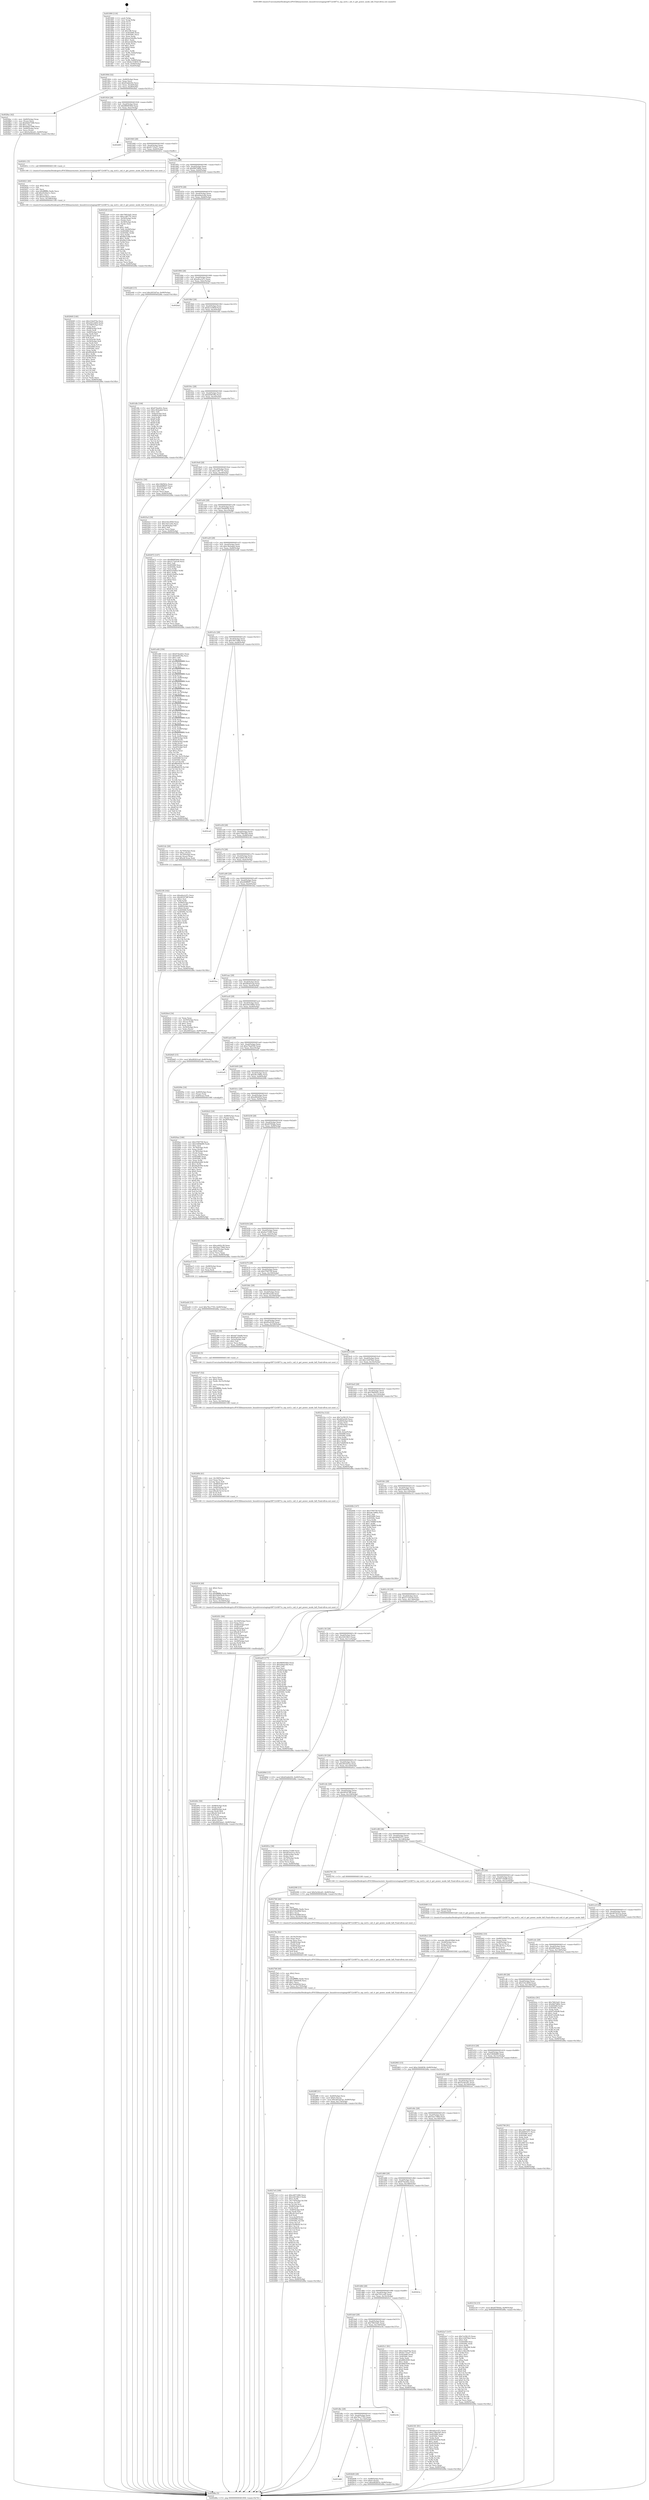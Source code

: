 digraph "0x401890" {
  label = "0x401890 (/mnt/c/Users/mathe/Desktop/tcc/POCII/binaries/extr_linuxdriversstagingrtl8712rtl871x_mp_ioctl.c_oid_rt_get_power_mode_hdl_Final-ollvm.out::main(0))"
  labelloc = "t"
  node[shape=record]

  Entry [label="",width=0.3,height=0.3,shape=circle,fillcolor=black,style=filled]
  "0x401904" [label="{
     0x401904 [32]\l
     | [instrs]\l
     &nbsp;&nbsp;0x401904 \<+6\>: mov -0x90(%rbp),%eax\l
     &nbsp;&nbsp;0x40190a \<+2\>: mov %eax,%ecx\l
     &nbsp;&nbsp;0x40190c \<+6\>: sub $0x83abb202,%ecx\l
     &nbsp;&nbsp;0x401912 \<+6\>: mov %eax,-0xa4(%rbp)\l
     &nbsp;&nbsp;0x401918 \<+6\>: mov %ecx,-0xa8(%rbp)\l
     &nbsp;&nbsp;0x40191e \<+6\>: je 00000000004028ac \<main+0x101c\>\l
  }"]
  "0x4028ac" [label="{
     0x4028ac [42]\l
     | [instrs]\l
     &nbsp;&nbsp;0x4028ac \<+4\>: mov -0x60(%rbp),%rax\l
     &nbsp;&nbsp;0x4028b0 \<+2\>: mov (%rax),%ecx\l
     &nbsp;&nbsp;0x4028b2 \<+6\>: sub $0x64d27d96,%ecx\l
     &nbsp;&nbsp;0x4028b8 \<+3\>: add $0x1,%ecx\l
     &nbsp;&nbsp;0x4028bb \<+6\>: add $0x64d27d96,%ecx\l
     &nbsp;&nbsp;0x4028c1 \<+4\>: mov -0x60(%rbp),%rax\l
     &nbsp;&nbsp;0x4028c5 \<+2\>: mov %ecx,(%rax)\l
     &nbsp;&nbsp;0x4028c7 \<+10\>: movl $0x5a3dca41,-0x90(%rbp)\l
     &nbsp;&nbsp;0x4028d1 \<+5\>: jmp 0000000000402d8a \<main+0x14fa\>\l
  }"]
  "0x401924" [label="{
     0x401924 [28]\l
     | [instrs]\l
     &nbsp;&nbsp;0x401924 \<+5\>: jmp 0000000000401929 \<main+0x99\>\l
     &nbsp;&nbsp;0x401929 \<+6\>: mov -0xa4(%rbp),%eax\l
     &nbsp;&nbsp;0x40192f \<+5\>: sub $0x880954b0,%eax\l
     &nbsp;&nbsp;0x401934 \<+6\>: mov %eax,-0xac(%rbp)\l
     &nbsp;&nbsp;0x40193a \<+6\>: je 0000000000402d65 \<main+0x14d5\>\l
  }"]
  Exit [label="",width=0.3,height=0.3,shape=circle,fillcolor=black,style=filled,peripheries=2]
  "0x402d65" [label="{
     0x402d65\l
  }", style=dashed]
  "0x401940" [label="{
     0x401940 [28]\l
     | [instrs]\l
     &nbsp;&nbsp;0x401940 \<+5\>: jmp 0000000000401945 \<main+0xb5\>\l
     &nbsp;&nbsp;0x401945 \<+6\>: mov -0xa4(%rbp),%eax\l
     &nbsp;&nbsp;0x40194b \<+5\>: sub $0x91735a57,%eax\l
     &nbsp;&nbsp;0x401950 \<+6\>: mov %eax,-0xb0(%rbp)\l
     &nbsp;&nbsp;0x401956 \<+6\>: je 000000000040261c \<main+0xd8c\>\l
  }"]
  "0x401dd8" [label="{
     0x401dd8\l
  }", style=dashed]
  "0x40261c" [label="{
     0x40261c [5]\l
     | [instrs]\l
     &nbsp;&nbsp;0x40261c \<+5\>: call 0000000000401160 \<next_i\>\l
     | [calls]\l
     &nbsp;&nbsp;0x401160 \{1\} (/mnt/c/Users/mathe/Desktop/tcc/POCII/binaries/extr_linuxdriversstagingrtl8712rtl871x_mp_ioctl.c_oid_rt_get_power_mode_hdl_Final-ollvm.out::next_i)\l
  }"]
  "0x40195c" [label="{
     0x40195c [28]\l
     | [instrs]\l
     &nbsp;&nbsp;0x40195c \<+5\>: jmp 0000000000401961 \<main+0xd1\>\l
     &nbsp;&nbsp;0x401961 \<+6\>: mov -0xa4(%rbp),%eax\l
     &nbsp;&nbsp;0x401967 \<+5\>: sub $0x9bf7d80e,%eax\l
     &nbsp;&nbsp;0x40196c \<+6\>: mov %eax,-0xb4(%rbp)\l
     &nbsp;&nbsp;0x401972 \<+6\>: je 0000000000402529 \<main+0xc99\>\l
  }"]
  "0x402b06" [label="{
     0x402b06 [28]\l
     | [instrs]\l
     &nbsp;&nbsp;0x402b06 \<+7\>: mov -0x88(%rbp),%rax\l
     &nbsp;&nbsp;0x402b0d \<+6\>: movl $0x0,(%rax)\l
     &nbsp;&nbsp;0x402b13 \<+10\>: movl $0xef82bf1b,-0x90(%rbp)\l
     &nbsp;&nbsp;0x402b1d \<+5\>: jmp 0000000000402d8a \<main+0x14fa\>\l
  }"]
  "0x402529" [label="{
     0x402529 [122]\l
     | [instrs]\l
     &nbsp;&nbsp;0x402529 \<+5\>: mov $0x76810af1,%eax\l
     &nbsp;&nbsp;0x40252e \<+5\>: mov $0xc1d677f1,%ecx\l
     &nbsp;&nbsp;0x402533 \<+4\>: mov -0x50(%rbp),%rdx\l
     &nbsp;&nbsp;0x402537 \<+2\>: mov (%rdx),%esi\l
     &nbsp;&nbsp;0x402539 \<+4\>: mov -0x58(%rbp),%rdx\l
     &nbsp;&nbsp;0x40253d \<+2\>: cmp (%rdx),%esi\l
     &nbsp;&nbsp;0x40253f \<+4\>: setl %dil\l
     &nbsp;&nbsp;0x402543 \<+4\>: and $0x1,%dil\l
     &nbsp;&nbsp;0x402547 \<+4\>: mov %dil,-0x29(%rbp)\l
     &nbsp;&nbsp;0x40254b \<+7\>: mov 0x405068,%esi\l
     &nbsp;&nbsp;0x402552 \<+8\>: mov 0x40506c,%r8d\l
     &nbsp;&nbsp;0x40255a \<+3\>: mov %esi,%r9d\l
     &nbsp;&nbsp;0x40255d \<+7\>: sub $0x9b2336b,%r9d\l
     &nbsp;&nbsp;0x402564 \<+4\>: sub $0x1,%r9d\l
     &nbsp;&nbsp;0x402568 \<+7\>: add $0x9b2336b,%r9d\l
     &nbsp;&nbsp;0x40256f \<+4\>: imul %r9d,%esi\l
     &nbsp;&nbsp;0x402573 \<+3\>: and $0x1,%esi\l
     &nbsp;&nbsp;0x402576 \<+3\>: cmp $0x0,%esi\l
     &nbsp;&nbsp;0x402579 \<+4\>: sete %dil\l
     &nbsp;&nbsp;0x40257d \<+4\>: cmp $0xa,%r8d\l
     &nbsp;&nbsp;0x402581 \<+4\>: setl %r10b\l
     &nbsp;&nbsp;0x402585 \<+3\>: mov %dil,%r11b\l
     &nbsp;&nbsp;0x402588 \<+3\>: and %r10b,%r11b\l
     &nbsp;&nbsp;0x40258b \<+3\>: xor %r10b,%dil\l
     &nbsp;&nbsp;0x40258e \<+3\>: or %dil,%r11b\l
     &nbsp;&nbsp;0x402591 \<+4\>: test $0x1,%r11b\l
     &nbsp;&nbsp;0x402595 \<+3\>: cmovne %ecx,%eax\l
     &nbsp;&nbsp;0x402598 \<+6\>: mov %eax,-0x90(%rbp)\l
     &nbsp;&nbsp;0x40259e \<+5\>: jmp 0000000000402d8a \<main+0x14fa\>\l
  }"]
  "0x401978" [label="{
     0x401978 [28]\l
     | [instrs]\l
     &nbsp;&nbsp;0x401978 \<+5\>: jmp 000000000040197d \<main+0xed\>\l
     &nbsp;&nbsp;0x40197d \<+6\>: mov -0xa4(%rbp),%eax\l
     &nbsp;&nbsp;0x401983 \<+5\>: sub $0xa0da2c6d,%eax\l
     &nbsp;&nbsp;0x401988 \<+6\>: mov %eax,-0xb8(%rbp)\l
     &nbsp;&nbsp;0x40198e \<+6\>: je 0000000000402ab6 \<main+0x1226\>\l
  }"]
  "0x401dbc" [label="{
     0x401dbc [28]\l
     | [instrs]\l
     &nbsp;&nbsp;0x401dbc \<+5\>: jmp 0000000000401dc1 \<main+0x531\>\l
     &nbsp;&nbsp;0x401dc1 \<+6\>: mov -0xa4(%rbp),%eax\l
     &nbsp;&nbsp;0x401dc7 \<+5\>: sub $0x76cc7703,%eax\l
     &nbsp;&nbsp;0x401dcc \<+6\>: mov %eax,-0x154(%rbp)\l
     &nbsp;&nbsp;0x401dd2 \<+6\>: je 0000000000402b06 \<main+0x1276\>\l
  }"]
  "0x402ab6" [label="{
     0x402ab6 [15]\l
     | [instrs]\l
     &nbsp;&nbsp;0x402ab6 \<+10\>: movl $0x2653d7ee,-0x90(%rbp)\l
     &nbsp;&nbsp;0x402ac0 \<+5\>: jmp 0000000000402d8a \<main+0x14fa\>\l
  }"]
  "0x401994" [label="{
     0x401994 [28]\l
     | [instrs]\l
     &nbsp;&nbsp;0x401994 \<+5\>: jmp 0000000000401999 \<main+0x109\>\l
     &nbsp;&nbsp;0x401999 \<+6\>: mov -0xa4(%rbp),%eax\l
     &nbsp;&nbsp;0x40199f \<+5\>: sub $0xa9ca1d7c,%eax\l
     &nbsp;&nbsp;0x4019a4 \<+6\>: mov %eax,-0xbc(%rbp)\l
     &nbsp;&nbsp;0x4019aa \<+6\>: je 0000000000402baf \<main+0x131f\>\l
  }"]
  "0x402c0e" [label="{
     0x402c0e\l
  }", style=dashed]
  "0x402baf" [label="{
     0x402baf\l
  }", style=dashed]
  "0x4019b0" [label="{
     0x4019b0 [28]\l
     | [instrs]\l
     &nbsp;&nbsp;0x4019b0 \<+5\>: jmp 00000000004019b5 \<main+0x125\>\l
     &nbsp;&nbsp;0x4019b5 \<+6\>: mov -0xa4(%rbp),%eax\l
     &nbsp;&nbsp;0x4019bb \<+5\>: sub $0xbc31883f,%eax\l
     &nbsp;&nbsp;0x4019c0 \<+6\>: mov %eax,-0xc0(%rbp)\l
     &nbsp;&nbsp;0x4019c6 \<+6\>: je 0000000000401dfe \<main+0x56e\>\l
  }"]
  "0x402ad4" [label="{
     0x402ad4 [15]\l
     | [instrs]\l
     &nbsp;&nbsp;0x402ad4 \<+10\>: movl $0x76cc7703,-0x90(%rbp)\l
     &nbsp;&nbsp;0x402ade \<+5\>: jmp 0000000000402d8a \<main+0x14fa\>\l
  }"]
  "0x401dfe" [label="{
     0x401dfe [106]\l
     | [instrs]\l
     &nbsp;&nbsp;0x401dfe \<+5\>: mov $0x674ee62c,%eax\l
     &nbsp;&nbsp;0x401e03 \<+5\>: mov $0xc36cbabd,%ecx\l
     &nbsp;&nbsp;0x401e08 \<+2\>: mov $0x1,%dl\l
     &nbsp;&nbsp;0x401e0a \<+7\>: mov -0x8a(%rbp),%sil\l
     &nbsp;&nbsp;0x401e11 \<+7\>: mov -0x89(%rbp),%dil\l
     &nbsp;&nbsp;0x401e18 \<+3\>: mov %sil,%r8b\l
     &nbsp;&nbsp;0x401e1b \<+4\>: xor $0xff,%r8b\l
     &nbsp;&nbsp;0x401e1f \<+3\>: mov %dil,%r9b\l
     &nbsp;&nbsp;0x401e22 \<+4\>: xor $0xff,%r9b\l
     &nbsp;&nbsp;0x401e26 \<+3\>: xor $0x1,%dl\l
     &nbsp;&nbsp;0x401e29 \<+3\>: mov %r8b,%r10b\l
     &nbsp;&nbsp;0x401e2c \<+4\>: and $0xff,%r10b\l
     &nbsp;&nbsp;0x401e30 \<+3\>: and %dl,%sil\l
     &nbsp;&nbsp;0x401e33 \<+3\>: mov %r9b,%r11b\l
     &nbsp;&nbsp;0x401e36 \<+4\>: and $0xff,%r11b\l
     &nbsp;&nbsp;0x401e3a \<+3\>: and %dl,%dil\l
     &nbsp;&nbsp;0x401e3d \<+3\>: or %sil,%r10b\l
     &nbsp;&nbsp;0x401e40 \<+3\>: or %dil,%r11b\l
     &nbsp;&nbsp;0x401e43 \<+3\>: xor %r11b,%r10b\l
     &nbsp;&nbsp;0x401e46 \<+3\>: or %r9b,%r8b\l
     &nbsp;&nbsp;0x401e49 \<+4\>: xor $0xff,%r8b\l
     &nbsp;&nbsp;0x401e4d \<+3\>: or $0x1,%dl\l
     &nbsp;&nbsp;0x401e50 \<+3\>: and %dl,%r8b\l
     &nbsp;&nbsp;0x401e53 \<+3\>: or %r8b,%r10b\l
     &nbsp;&nbsp;0x401e56 \<+4\>: test $0x1,%r10b\l
     &nbsp;&nbsp;0x401e5a \<+3\>: cmovne %ecx,%eax\l
     &nbsp;&nbsp;0x401e5d \<+6\>: mov %eax,-0x90(%rbp)\l
     &nbsp;&nbsp;0x401e63 \<+5\>: jmp 0000000000402d8a \<main+0x14fa\>\l
  }"]
  "0x4019cc" [label="{
     0x4019cc [28]\l
     | [instrs]\l
     &nbsp;&nbsp;0x4019cc \<+5\>: jmp 00000000004019d1 \<main+0x141\>\l
     &nbsp;&nbsp;0x4019d1 \<+6\>: mov -0xa4(%rbp),%eax\l
     &nbsp;&nbsp;0x4019d7 \<+5\>: sub $0xbf361f9a,%eax\l
     &nbsp;&nbsp;0x4019dc \<+6\>: mov %eax,-0xc4(%rbp)\l
     &nbsp;&nbsp;0x4019e2 \<+6\>: je 0000000000401fcc \<main+0x73c\>\l
  }"]
  "0x402d8a" [label="{
     0x402d8a [5]\l
     | [instrs]\l
     &nbsp;&nbsp;0x402d8a \<+5\>: jmp 0000000000401904 \<main+0x74\>\l
  }"]
  "0x401890" [label="{
     0x401890 [116]\l
     | [instrs]\l
     &nbsp;&nbsp;0x401890 \<+1\>: push %rbp\l
     &nbsp;&nbsp;0x401891 \<+3\>: mov %rsp,%rbp\l
     &nbsp;&nbsp;0x401894 \<+2\>: push %r15\l
     &nbsp;&nbsp;0x401896 \<+2\>: push %r14\l
     &nbsp;&nbsp;0x401898 \<+2\>: push %r13\l
     &nbsp;&nbsp;0x40189a \<+2\>: push %r12\l
     &nbsp;&nbsp;0x40189c \<+1\>: push %rbx\l
     &nbsp;&nbsp;0x40189d \<+7\>: sub $0x198,%rsp\l
     &nbsp;&nbsp;0x4018a4 \<+7\>: mov 0x405068,%eax\l
     &nbsp;&nbsp;0x4018ab \<+7\>: mov 0x40506c,%ecx\l
     &nbsp;&nbsp;0x4018b2 \<+2\>: mov %eax,%edx\l
     &nbsp;&nbsp;0x4018b4 \<+6\>: add $0xee3ded9a,%edx\l
     &nbsp;&nbsp;0x4018ba \<+3\>: sub $0x1,%edx\l
     &nbsp;&nbsp;0x4018bd \<+6\>: sub $0xee3ded9a,%edx\l
     &nbsp;&nbsp;0x4018c3 \<+3\>: imul %edx,%eax\l
     &nbsp;&nbsp;0x4018c6 \<+3\>: and $0x1,%eax\l
     &nbsp;&nbsp;0x4018c9 \<+3\>: cmp $0x0,%eax\l
     &nbsp;&nbsp;0x4018cc \<+4\>: sete %r8b\l
     &nbsp;&nbsp;0x4018d0 \<+4\>: and $0x1,%r8b\l
     &nbsp;&nbsp;0x4018d4 \<+7\>: mov %r8b,-0x8a(%rbp)\l
     &nbsp;&nbsp;0x4018db \<+3\>: cmp $0xa,%ecx\l
     &nbsp;&nbsp;0x4018de \<+4\>: setl %r8b\l
     &nbsp;&nbsp;0x4018e2 \<+4\>: and $0x1,%r8b\l
     &nbsp;&nbsp;0x4018e6 \<+7\>: mov %r8b,-0x89(%rbp)\l
     &nbsp;&nbsp;0x4018ed \<+10\>: movl $0xbc31883f,-0x90(%rbp)\l
     &nbsp;&nbsp;0x4018f7 \<+6\>: mov %edi,-0x94(%rbp)\l
     &nbsp;&nbsp;0x4018fd \<+7\>: mov %rsi,-0xa0(%rbp)\l
  }"]
  "0x402963" [label="{
     0x402963 [15]\l
     | [instrs]\l
     &nbsp;&nbsp;0x402963 \<+10\>: movl $0xc3444836,-0x90(%rbp)\l
     &nbsp;&nbsp;0x40296d \<+5\>: jmp 0000000000402d8a \<main+0x14fa\>\l
  }"]
  "0x401fcc" [label="{
     0x401fcc [30]\l
     | [instrs]\l
     &nbsp;&nbsp;0x401fcc \<+5\>: mov $0x19bf563c,%eax\l
     &nbsp;&nbsp;0x401fd1 \<+5\>: mov $0xd49ff497,%ecx\l
     &nbsp;&nbsp;0x401fd6 \<+3\>: mov -0x31(%rbp),%dl\l
     &nbsp;&nbsp;0x401fd9 \<+3\>: test $0x1,%dl\l
     &nbsp;&nbsp;0x401fdc \<+3\>: cmovne %ecx,%eax\l
     &nbsp;&nbsp;0x401fdf \<+6\>: mov %eax,-0x90(%rbp)\l
     &nbsp;&nbsp;0x401fe5 \<+5\>: jmp 0000000000402d8a \<main+0x14fa\>\l
  }"]
  "0x4019e8" [label="{
     0x4019e8 [28]\l
     | [instrs]\l
     &nbsp;&nbsp;0x4019e8 \<+5\>: jmp 00000000004019ed \<main+0x15d\>\l
     &nbsp;&nbsp;0x4019ed \<+6\>: mov -0xa4(%rbp),%eax\l
     &nbsp;&nbsp;0x4019f3 \<+5\>: sub $0xc1d677f1,%eax\l
     &nbsp;&nbsp;0x4019f8 \<+6\>: mov %eax,-0xc8(%rbp)\l
     &nbsp;&nbsp;0x4019fe \<+6\>: je 00000000004025a3 \<main+0xd13\>\l
  }"]
  "0x4028ff" [label="{
     0x4028ff [31]\l
     | [instrs]\l
     &nbsp;&nbsp;0x4028ff \<+4\>: mov -0x40(%rbp),%rcx\l
     &nbsp;&nbsp;0x402903 \<+6\>: movl $0x0,(%rcx)\l
     &nbsp;&nbsp;0x402909 \<+10\>: movl $0x2653d7ee,-0x90(%rbp)\l
     &nbsp;&nbsp;0x402913 \<+6\>: mov %eax,-0x174(%rbp)\l
     &nbsp;&nbsp;0x402919 \<+5\>: jmp 0000000000402d8a \<main+0x14fa\>\l
  }"]
  "0x4025a3" [label="{
     0x4025a3 [30]\l
     | [instrs]\l
     &nbsp;&nbsp;0x4025a3 \<+5\>: mov $0x516c2859,%eax\l
     &nbsp;&nbsp;0x4025a8 \<+5\>: mov $0x7451cef2,%ecx\l
     &nbsp;&nbsp;0x4025ad \<+3\>: mov -0x29(%rbp),%dl\l
     &nbsp;&nbsp;0x4025b0 \<+3\>: test $0x1,%dl\l
     &nbsp;&nbsp;0x4025b3 \<+3\>: cmovne %ecx,%eax\l
     &nbsp;&nbsp;0x4025b6 \<+6\>: mov %eax,-0x90(%rbp)\l
     &nbsp;&nbsp;0x4025bc \<+5\>: jmp 0000000000402d8a \<main+0x14fa\>\l
  }"]
  "0x401a04" [label="{
     0x401a04 [28]\l
     | [instrs]\l
     &nbsp;&nbsp;0x401a04 \<+5\>: jmp 0000000000401a09 \<main+0x179\>\l
     &nbsp;&nbsp;0x401a09 \<+6\>: mov -0xa4(%rbp),%eax\l
     &nbsp;&nbsp;0x401a0f \<+5\>: sub $0xc3444836,%eax\l
     &nbsp;&nbsp;0x401a14 \<+6\>: mov %eax,-0xcc(%rbp)\l
     &nbsp;&nbsp;0x401a1a \<+6\>: je 0000000000402972 \<main+0x10e2\>\l
  }"]
  "0x4028e2" [label="{
     0x4028e2 [29]\l
     | [instrs]\l
     &nbsp;&nbsp;0x4028e2 \<+10\>: movabs $0x4030b6,%rdi\l
     &nbsp;&nbsp;0x4028ec \<+4\>: mov -0x48(%rbp),%rcx\l
     &nbsp;&nbsp;0x4028f0 \<+2\>: mov %eax,(%rcx)\l
     &nbsp;&nbsp;0x4028f2 \<+4\>: mov -0x48(%rbp),%rcx\l
     &nbsp;&nbsp;0x4028f6 \<+2\>: mov (%rcx),%esi\l
     &nbsp;&nbsp;0x4028f8 \<+2\>: mov $0x0,%al\l
     &nbsp;&nbsp;0x4028fa \<+5\>: call 0000000000401040 \<printf@plt\>\l
     | [calls]\l
     &nbsp;&nbsp;0x401040 \{1\} (unknown)\l
  }"]
  "0x402972" [label="{
     0x402972 [147]\l
     | [instrs]\l
     &nbsp;&nbsp;0x402972 \<+5\>: mov $0x880954b0,%eax\l
     &nbsp;&nbsp;0x402977 \<+5\>: mov $0x2172d1e8,%ecx\l
     &nbsp;&nbsp;0x40297c \<+2\>: mov $0x1,%dl\l
     &nbsp;&nbsp;0x40297e \<+7\>: mov 0x405068,%esi\l
     &nbsp;&nbsp;0x402985 \<+7\>: mov 0x40506c,%edi\l
     &nbsp;&nbsp;0x40298c \<+3\>: mov %esi,%r8d\l
     &nbsp;&nbsp;0x40298f \<+7\>: add $0xb31bdf5e,%r8d\l
     &nbsp;&nbsp;0x402996 \<+4\>: sub $0x1,%r8d\l
     &nbsp;&nbsp;0x40299a \<+7\>: sub $0xb31bdf5e,%r8d\l
     &nbsp;&nbsp;0x4029a1 \<+4\>: imul %r8d,%esi\l
     &nbsp;&nbsp;0x4029a5 \<+3\>: and $0x1,%esi\l
     &nbsp;&nbsp;0x4029a8 \<+3\>: cmp $0x0,%esi\l
     &nbsp;&nbsp;0x4029ab \<+4\>: sete %r9b\l
     &nbsp;&nbsp;0x4029af \<+3\>: cmp $0xa,%edi\l
     &nbsp;&nbsp;0x4029b2 \<+4\>: setl %r10b\l
     &nbsp;&nbsp;0x4029b6 \<+3\>: mov %r9b,%r11b\l
     &nbsp;&nbsp;0x4029b9 \<+4\>: xor $0xff,%r11b\l
     &nbsp;&nbsp;0x4029bd \<+3\>: mov %r10b,%bl\l
     &nbsp;&nbsp;0x4029c0 \<+3\>: xor $0xff,%bl\l
     &nbsp;&nbsp;0x4029c3 \<+3\>: xor $0x1,%dl\l
     &nbsp;&nbsp;0x4029c6 \<+3\>: mov %r11b,%r14b\l
     &nbsp;&nbsp;0x4029c9 \<+4\>: and $0xff,%r14b\l
     &nbsp;&nbsp;0x4029cd \<+3\>: and %dl,%r9b\l
     &nbsp;&nbsp;0x4029d0 \<+3\>: mov %bl,%r15b\l
     &nbsp;&nbsp;0x4029d3 \<+4\>: and $0xff,%r15b\l
     &nbsp;&nbsp;0x4029d7 \<+3\>: and %dl,%r10b\l
     &nbsp;&nbsp;0x4029da \<+3\>: or %r9b,%r14b\l
     &nbsp;&nbsp;0x4029dd \<+3\>: or %r10b,%r15b\l
     &nbsp;&nbsp;0x4029e0 \<+3\>: xor %r15b,%r14b\l
     &nbsp;&nbsp;0x4029e3 \<+3\>: or %bl,%r11b\l
     &nbsp;&nbsp;0x4029e6 \<+4\>: xor $0xff,%r11b\l
     &nbsp;&nbsp;0x4029ea \<+3\>: or $0x1,%dl\l
     &nbsp;&nbsp;0x4029ed \<+3\>: and %dl,%r11b\l
     &nbsp;&nbsp;0x4029f0 \<+3\>: or %r11b,%r14b\l
     &nbsp;&nbsp;0x4029f3 \<+4\>: test $0x1,%r14b\l
     &nbsp;&nbsp;0x4029f7 \<+3\>: cmovne %ecx,%eax\l
     &nbsp;&nbsp;0x4029fa \<+6\>: mov %eax,-0x90(%rbp)\l
     &nbsp;&nbsp;0x402a00 \<+5\>: jmp 0000000000402d8a \<main+0x14fa\>\l
  }"]
  "0x401a20" [label="{
     0x401a20 [28]\l
     | [instrs]\l
     &nbsp;&nbsp;0x401a20 \<+5\>: jmp 0000000000401a25 \<main+0x195\>\l
     &nbsp;&nbsp;0x401a25 \<+6\>: mov -0xa4(%rbp),%eax\l
     &nbsp;&nbsp;0x401a2b \<+5\>: sub $0xc36cbabd,%eax\l
     &nbsp;&nbsp;0x401a30 \<+6\>: mov %eax,-0xd0(%rbp)\l
     &nbsp;&nbsp;0x401a36 \<+6\>: je 0000000000401e68 \<main+0x5d8\>\l
  }"]
  "0x4027e0" [label="{
     0x4027e0 [189]\l
     | [instrs]\l
     &nbsp;&nbsp;0x4027e0 \<+5\>: mov $0xc4971680,%ecx\l
     &nbsp;&nbsp;0x4027e5 \<+5\>: mov $0x226106c3,%edx\l
     &nbsp;&nbsp;0x4027ea \<+3\>: mov $0x1,%r9b\l
     &nbsp;&nbsp;0x4027ed \<+7\>: mov -0x170(%rbp),%r10d\l
     &nbsp;&nbsp;0x4027f4 \<+4\>: imul %eax,%r10d\l
     &nbsp;&nbsp;0x4027f8 \<+3\>: movslq %r10d,%rsi\l
     &nbsp;&nbsp;0x4027fb \<+4\>: mov -0x68(%rbp),%rdi\l
     &nbsp;&nbsp;0x4027ff \<+3\>: mov (%rdi),%rdi\l
     &nbsp;&nbsp;0x402802 \<+4\>: mov -0x60(%rbp),%r8\l
     &nbsp;&nbsp;0x402806 \<+3\>: movslq (%r8),%r8\l
     &nbsp;&nbsp;0x402809 \<+4\>: imul $0x28,%r8,%r8\l
     &nbsp;&nbsp;0x40280d \<+3\>: add %r8,%rdi\l
     &nbsp;&nbsp;0x402810 \<+4\>: mov %rsi,0x20(%rdi)\l
     &nbsp;&nbsp;0x402814 \<+7\>: mov 0x405068,%eax\l
     &nbsp;&nbsp;0x40281b \<+8\>: mov 0x40506c,%r10d\l
     &nbsp;&nbsp;0x402823 \<+3\>: mov %eax,%r11d\l
     &nbsp;&nbsp;0x402826 \<+7\>: add $0x1fc09b5b,%r11d\l
     &nbsp;&nbsp;0x40282d \<+4\>: sub $0x1,%r11d\l
     &nbsp;&nbsp;0x402831 \<+7\>: sub $0x1fc09b5b,%r11d\l
     &nbsp;&nbsp;0x402838 \<+4\>: imul %r11d,%eax\l
     &nbsp;&nbsp;0x40283c \<+3\>: and $0x1,%eax\l
     &nbsp;&nbsp;0x40283f \<+3\>: cmp $0x0,%eax\l
     &nbsp;&nbsp;0x402842 \<+3\>: sete %bl\l
     &nbsp;&nbsp;0x402845 \<+4\>: cmp $0xa,%r10d\l
     &nbsp;&nbsp;0x402849 \<+4\>: setl %r14b\l
     &nbsp;&nbsp;0x40284d \<+3\>: mov %bl,%r15b\l
     &nbsp;&nbsp;0x402850 \<+4\>: xor $0xff,%r15b\l
     &nbsp;&nbsp;0x402854 \<+3\>: mov %r14b,%r12b\l
     &nbsp;&nbsp;0x402857 \<+4\>: xor $0xff,%r12b\l
     &nbsp;&nbsp;0x40285b \<+4\>: xor $0x0,%r9b\l
     &nbsp;&nbsp;0x40285f \<+3\>: mov %r15b,%r13b\l
     &nbsp;&nbsp;0x402862 \<+4\>: and $0x0,%r13b\l
     &nbsp;&nbsp;0x402866 \<+3\>: and %r9b,%bl\l
     &nbsp;&nbsp;0x402869 \<+3\>: mov %r12b,%al\l
     &nbsp;&nbsp;0x40286c \<+2\>: and $0x0,%al\l
     &nbsp;&nbsp;0x40286e \<+3\>: and %r9b,%r14b\l
     &nbsp;&nbsp;0x402871 \<+3\>: or %bl,%r13b\l
     &nbsp;&nbsp;0x402874 \<+3\>: or %r14b,%al\l
     &nbsp;&nbsp;0x402877 \<+3\>: xor %al,%r13b\l
     &nbsp;&nbsp;0x40287a \<+3\>: or %r12b,%r15b\l
     &nbsp;&nbsp;0x40287d \<+4\>: xor $0xff,%r15b\l
     &nbsp;&nbsp;0x402881 \<+4\>: or $0x0,%r9b\l
     &nbsp;&nbsp;0x402885 \<+3\>: and %r9b,%r15b\l
     &nbsp;&nbsp;0x402888 \<+3\>: or %r15b,%r13b\l
     &nbsp;&nbsp;0x40288b \<+4\>: test $0x1,%r13b\l
     &nbsp;&nbsp;0x40288f \<+3\>: cmovne %edx,%ecx\l
     &nbsp;&nbsp;0x402892 \<+6\>: mov %ecx,-0x90(%rbp)\l
     &nbsp;&nbsp;0x402898 \<+5\>: jmp 0000000000402d8a \<main+0x14fa\>\l
  }"]
  "0x401e68" [label="{
     0x401e68 [356]\l
     | [instrs]\l
     &nbsp;&nbsp;0x401e68 \<+5\>: mov $0x674ee62c,%eax\l
     &nbsp;&nbsp;0x401e6d \<+5\>: mov $0xbf361f9a,%ecx\l
     &nbsp;&nbsp;0x401e72 \<+2\>: mov $0x1,%dl\l
     &nbsp;&nbsp;0x401e74 \<+3\>: mov %rsp,%rsi\l
     &nbsp;&nbsp;0x401e77 \<+4\>: add $0xfffffffffffffff0,%rsi\l
     &nbsp;&nbsp;0x401e7b \<+3\>: mov %rsi,%rsp\l
     &nbsp;&nbsp;0x401e7e \<+7\>: mov %rsi,-0x88(%rbp)\l
     &nbsp;&nbsp;0x401e85 \<+3\>: mov %rsp,%rsi\l
     &nbsp;&nbsp;0x401e88 \<+4\>: add $0xfffffffffffffff0,%rsi\l
     &nbsp;&nbsp;0x401e8c \<+3\>: mov %rsi,%rsp\l
     &nbsp;&nbsp;0x401e8f \<+3\>: mov %rsp,%rdi\l
     &nbsp;&nbsp;0x401e92 \<+4\>: add $0xfffffffffffffff0,%rdi\l
     &nbsp;&nbsp;0x401e96 \<+3\>: mov %rdi,%rsp\l
     &nbsp;&nbsp;0x401e99 \<+4\>: mov %rdi,-0x80(%rbp)\l
     &nbsp;&nbsp;0x401e9d \<+3\>: mov %rsp,%rdi\l
     &nbsp;&nbsp;0x401ea0 \<+4\>: add $0xfffffffffffffff0,%rdi\l
     &nbsp;&nbsp;0x401ea4 \<+3\>: mov %rdi,%rsp\l
     &nbsp;&nbsp;0x401ea7 \<+4\>: mov %rdi,-0x78(%rbp)\l
     &nbsp;&nbsp;0x401eab \<+3\>: mov %rsp,%rdi\l
     &nbsp;&nbsp;0x401eae \<+4\>: add $0xfffffffffffffff0,%rdi\l
     &nbsp;&nbsp;0x401eb2 \<+3\>: mov %rdi,%rsp\l
     &nbsp;&nbsp;0x401eb5 \<+4\>: mov %rdi,-0x70(%rbp)\l
     &nbsp;&nbsp;0x401eb9 \<+3\>: mov %rsp,%rdi\l
     &nbsp;&nbsp;0x401ebc \<+4\>: add $0xfffffffffffffff0,%rdi\l
     &nbsp;&nbsp;0x401ec0 \<+3\>: mov %rdi,%rsp\l
     &nbsp;&nbsp;0x401ec3 \<+4\>: mov %rdi,-0x68(%rbp)\l
     &nbsp;&nbsp;0x401ec7 \<+3\>: mov %rsp,%rdi\l
     &nbsp;&nbsp;0x401eca \<+4\>: add $0xfffffffffffffff0,%rdi\l
     &nbsp;&nbsp;0x401ece \<+3\>: mov %rdi,%rsp\l
     &nbsp;&nbsp;0x401ed1 \<+4\>: mov %rdi,-0x60(%rbp)\l
     &nbsp;&nbsp;0x401ed5 \<+3\>: mov %rsp,%rdi\l
     &nbsp;&nbsp;0x401ed8 \<+4\>: add $0xfffffffffffffff0,%rdi\l
     &nbsp;&nbsp;0x401edc \<+3\>: mov %rdi,%rsp\l
     &nbsp;&nbsp;0x401edf \<+4\>: mov %rdi,-0x58(%rbp)\l
     &nbsp;&nbsp;0x401ee3 \<+3\>: mov %rsp,%rdi\l
     &nbsp;&nbsp;0x401ee6 \<+4\>: add $0xfffffffffffffff0,%rdi\l
     &nbsp;&nbsp;0x401eea \<+3\>: mov %rdi,%rsp\l
     &nbsp;&nbsp;0x401eed \<+4\>: mov %rdi,-0x50(%rbp)\l
     &nbsp;&nbsp;0x401ef1 \<+3\>: mov %rsp,%rdi\l
     &nbsp;&nbsp;0x401ef4 \<+4\>: add $0xfffffffffffffff0,%rdi\l
     &nbsp;&nbsp;0x401ef8 \<+3\>: mov %rdi,%rsp\l
     &nbsp;&nbsp;0x401efb \<+4\>: mov %rdi,-0x48(%rbp)\l
     &nbsp;&nbsp;0x401eff \<+3\>: mov %rsp,%rdi\l
     &nbsp;&nbsp;0x401f02 \<+4\>: add $0xfffffffffffffff0,%rdi\l
     &nbsp;&nbsp;0x401f06 \<+3\>: mov %rdi,%rsp\l
     &nbsp;&nbsp;0x401f09 \<+4\>: mov %rdi,-0x40(%rbp)\l
     &nbsp;&nbsp;0x401f0d \<+7\>: mov -0x88(%rbp),%rdi\l
     &nbsp;&nbsp;0x401f14 \<+6\>: movl $0x0,(%rdi)\l
     &nbsp;&nbsp;0x401f1a \<+7\>: mov -0x94(%rbp),%r8d\l
     &nbsp;&nbsp;0x401f21 \<+3\>: mov %r8d,(%rsi)\l
     &nbsp;&nbsp;0x401f24 \<+4\>: mov -0x80(%rbp),%rdi\l
     &nbsp;&nbsp;0x401f28 \<+7\>: mov -0xa0(%rbp),%r9\l
     &nbsp;&nbsp;0x401f2f \<+3\>: mov %r9,(%rdi)\l
     &nbsp;&nbsp;0x401f32 \<+3\>: cmpl $0x2,(%rsi)\l
     &nbsp;&nbsp;0x401f35 \<+4\>: setne %r10b\l
     &nbsp;&nbsp;0x401f39 \<+4\>: and $0x1,%r10b\l
     &nbsp;&nbsp;0x401f3d \<+4\>: mov %r10b,-0x31(%rbp)\l
     &nbsp;&nbsp;0x401f41 \<+8\>: mov 0x405068,%r11d\l
     &nbsp;&nbsp;0x401f49 \<+7\>: mov 0x40506c,%ebx\l
     &nbsp;&nbsp;0x401f50 \<+3\>: mov %r11d,%r14d\l
     &nbsp;&nbsp;0x401f53 \<+7\>: add $0xff6e6050,%r14d\l
     &nbsp;&nbsp;0x401f5a \<+4\>: sub $0x1,%r14d\l
     &nbsp;&nbsp;0x401f5e \<+7\>: sub $0xff6e6050,%r14d\l
     &nbsp;&nbsp;0x401f65 \<+4\>: imul %r14d,%r11d\l
     &nbsp;&nbsp;0x401f69 \<+4\>: and $0x1,%r11d\l
     &nbsp;&nbsp;0x401f6d \<+4\>: cmp $0x0,%r11d\l
     &nbsp;&nbsp;0x401f71 \<+4\>: sete %r10b\l
     &nbsp;&nbsp;0x401f75 \<+3\>: cmp $0xa,%ebx\l
     &nbsp;&nbsp;0x401f78 \<+4\>: setl %r15b\l
     &nbsp;&nbsp;0x401f7c \<+3\>: mov %r10b,%r12b\l
     &nbsp;&nbsp;0x401f7f \<+4\>: xor $0xff,%r12b\l
     &nbsp;&nbsp;0x401f83 \<+3\>: mov %r15b,%r13b\l
     &nbsp;&nbsp;0x401f86 \<+4\>: xor $0xff,%r13b\l
     &nbsp;&nbsp;0x401f8a \<+3\>: xor $0x0,%dl\l
     &nbsp;&nbsp;0x401f8d \<+3\>: mov %r12b,%sil\l
     &nbsp;&nbsp;0x401f90 \<+4\>: and $0x0,%sil\l
     &nbsp;&nbsp;0x401f94 \<+3\>: and %dl,%r10b\l
     &nbsp;&nbsp;0x401f97 \<+3\>: mov %r13b,%dil\l
     &nbsp;&nbsp;0x401f9a \<+4\>: and $0x0,%dil\l
     &nbsp;&nbsp;0x401f9e \<+3\>: and %dl,%r15b\l
     &nbsp;&nbsp;0x401fa1 \<+3\>: or %r10b,%sil\l
     &nbsp;&nbsp;0x401fa4 \<+3\>: or %r15b,%dil\l
     &nbsp;&nbsp;0x401fa7 \<+3\>: xor %dil,%sil\l
     &nbsp;&nbsp;0x401faa \<+3\>: or %r13b,%r12b\l
     &nbsp;&nbsp;0x401fad \<+4\>: xor $0xff,%r12b\l
     &nbsp;&nbsp;0x401fb1 \<+3\>: or $0x0,%dl\l
     &nbsp;&nbsp;0x401fb4 \<+3\>: and %dl,%r12b\l
     &nbsp;&nbsp;0x401fb7 \<+3\>: or %r12b,%sil\l
     &nbsp;&nbsp;0x401fba \<+4\>: test $0x1,%sil\l
     &nbsp;&nbsp;0x401fbe \<+3\>: cmovne %ecx,%eax\l
     &nbsp;&nbsp;0x401fc1 \<+6\>: mov %eax,-0x90(%rbp)\l
     &nbsp;&nbsp;0x401fc7 \<+5\>: jmp 0000000000402d8a \<main+0x14fa\>\l
  }"]
  "0x401a3c" [label="{
     0x401a3c [28]\l
     | [instrs]\l
     &nbsp;&nbsp;0x401a3c \<+5\>: jmp 0000000000401a41 \<main+0x1b1\>\l
     &nbsp;&nbsp;0x401a41 \<+6\>: mov -0xa4(%rbp),%eax\l
     &nbsp;&nbsp;0x401a47 \<+5\>: sub $0xc4971680,%eax\l
     &nbsp;&nbsp;0x401a4c \<+6\>: mov %eax,-0xd4(%rbp)\l
     &nbsp;&nbsp;0x401a52 \<+6\>: je 0000000000402ca0 \<main+0x1410\>\l
  }"]
  "0x4027b8" [label="{
     0x4027b8 [40]\l
     | [instrs]\l
     &nbsp;&nbsp;0x4027b8 \<+5\>: mov $0x2,%ecx\l
     &nbsp;&nbsp;0x4027bd \<+1\>: cltd\l
     &nbsp;&nbsp;0x4027be \<+2\>: idiv %ecx\l
     &nbsp;&nbsp;0x4027c0 \<+6\>: imul $0xfffffffe,%edx,%ecx\l
     &nbsp;&nbsp;0x4027c6 \<+6\>: add $0x7ad44456,%ecx\l
     &nbsp;&nbsp;0x4027cc \<+3\>: add $0x1,%ecx\l
     &nbsp;&nbsp;0x4027cf \<+6\>: sub $0x7ad44456,%ecx\l
     &nbsp;&nbsp;0x4027d5 \<+6\>: mov %ecx,-0x170(%rbp)\l
     &nbsp;&nbsp;0x4027db \<+5\>: call 0000000000401160 \<next_i\>\l
     | [calls]\l
     &nbsp;&nbsp;0x401160 \{1\} (/mnt/c/Users/mathe/Desktop/tcc/POCII/binaries/extr_linuxdriversstagingrtl8712rtl871x_mp_ioctl.c_oid_rt_get_power_mode_hdl_Final-ollvm.out::next_i)\l
  }"]
  "0x40278e" [label="{
     0x40278e [42]\l
     | [instrs]\l
     &nbsp;&nbsp;0x40278e \<+6\>: mov -0x16c(%rbp),%ecx\l
     &nbsp;&nbsp;0x402794 \<+3\>: imul %eax,%ecx\l
     &nbsp;&nbsp;0x402797 \<+3\>: movslq %ecx,%rsi\l
     &nbsp;&nbsp;0x40279a \<+4\>: mov -0x68(%rbp),%rdi\l
     &nbsp;&nbsp;0x40279e \<+3\>: mov (%rdi),%rdi\l
     &nbsp;&nbsp;0x4027a1 \<+4\>: mov -0x60(%rbp),%r8\l
     &nbsp;&nbsp;0x4027a5 \<+3\>: movslq (%r8),%r8\l
     &nbsp;&nbsp;0x4027a8 \<+4\>: imul $0x28,%r8,%r8\l
     &nbsp;&nbsp;0x4027ac \<+3\>: add %r8,%rdi\l
     &nbsp;&nbsp;0x4027af \<+4\>: mov %rsi,0x18(%rdi)\l
     &nbsp;&nbsp;0x4027b3 \<+5\>: call 0000000000401160 \<next_i\>\l
     | [calls]\l
     &nbsp;&nbsp;0x401160 \{1\} (/mnt/c/Users/mathe/Desktop/tcc/POCII/binaries/extr_linuxdriversstagingrtl8712rtl871x_mp_ioctl.c_oid_rt_get_power_mode_hdl_Final-ollvm.out::next_i)\l
  }"]
  "0x402ca0" [label="{
     0x402ca0\l
  }", style=dashed]
  "0x401a58" [label="{
     0x401a58 [28]\l
     | [instrs]\l
     &nbsp;&nbsp;0x401a58 \<+5\>: jmp 0000000000401a5d \<main+0x1cd\>\l
     &nbsp;&nbsp;0x401a5d \<+6\>: mov -0xa4(%rbp),%eax\l
     &nbsp;&nbsp;0x401a63 \<+5\>: sub $0xc79be585,%eax\l
     &nbsp;&nbsp;0x401a68 \<+6\>: mov %eax,-0xd8(%rbp)\l
     &nbsp;&nbsp;0x401a6e \<+6\>: je 00000000004021dc \<main+0x94c\>\l
  }"]
  "0x402766" [label="{
     0x402766 [40]\l
     | [instrs]\l
     &nbsp;&nbsp;0x402766 \<+5\>: mov $0x2,%ecx\l
     &nbsp;&nbsp;0x40276b \<+1\>: cltd\l
     &nbsp;&nbsp;0x40276c \<+2\>: idiv %ecx\l
     &nbsp;&nbsp;0x40276e \<+6\>: imul $0xfffffffe,%edx,%ecx\l
     &nbsp;&nbsp;0x402774 \<+6\>: add $0x516ed6bf,%ecx\l
     &nbsp;&nbsp;0x40277a \<+3\>: add $0x1,%ecx\l
     &nbsp;&nbsp;0x40277d \<+6\>: sub $0x516ed6bf,%ecx\l
     &nbsp;&nbsp;0x402783 \<+6\>: mov %ecx,-0x16c(%rbp)\l
     &nbsp;&nbsp;0x402789 \<+5\>: call 0000000000401160 \<next_i\>\l
     | [calls]\l
     &nbsp;&nbsp;0x401160 \{1\} (/mnt/c/Users/mathe/Desktop/tcc/POCII/binaries/extr_linuxdriversstagingrtl8712rtl871x_mp_ioctl.c_oid_rt_get_power_mode_hdl_Final-ollvm.out::next_i)\l
  }"]
  "0x4021dc" [label="{
     0x4021dc [26]\l
     | [instrs]\l
     &nbsp;&nbsp;0x4021dc \<+4\>: mov -0x70(%rbp),%rax\l
     &nbsp;&nbsp;0x4021e0 \<+6\>: movl $0x1,(%rax)\l
     &nbsp;&nbsp;0x4021e6 \<+4\>: mov -0x70(%rbp),%rax\l
     &nbsp;&nbsp;0x4021ea \<+3\>: movslq (%rax),%rax\l
     &nbsp;&nbsp;0x4021ed \<+4\>: imul $0x28,%rax,%rdi\l
     &nbsp;&nbsp;0x4021f1 \<+5\>: call 0000000000401050 \<malloc@plt\>\l
     | [calls]\l
     &nbsp;&nbsp;0x401050 \{1\} (unknown)\l
  }"]
  "0x401a74" [label="{
     0x401a74 [28]\l
     | [instrs]\l
     &nbsp;&nbsp;0x401a74 \<+5\>: jmp 0000000000401a79 \<main+0x1e9\>\l
     &nbsp;&nbsp;0x401a79 \<+6\>: mov -0xa4(%rbp),%eax\l
     &nbsp;&nbsp;0x401a7f \<+5\>: sub $0xcab92c38,%eax\l
     &nbsp;&nbsp;0x401a84 \<+6\>: mov %eax,-0xdc(%rbp)\l
     &nbsp;&nbsp;0x401a8a \<+6\>: je 0000000000402ae3 \<main+0x1253\>\l
  }"]
  "0x402649" [label="{
     0x402649 [140]\l
     | [instrs]\l
     &nbsp;&nbsp;0x402649 \<+5\>: mov $0x216e970a,%ecx\l
     &nbsp;&nbsp;0x40264e \<+5\>: mov $0xe041dd64,%edx\l
     &nbsp;&nbsp;0x402653 \<+6\>: mov -0x168(%rbp),%esi\l
     &nbsp;&nbsp;0x402659 \<+3\>: imul %eax,%esi\l
     &nbsp;&nbsp;0x40265c \<+4\>: mov -0x68(%rbp),%rdi\l
     &nbsp;&nbsp;0x402660 \<+3\>: mov (%rdi),%rdi\l
     &nbsp;&nbsp;0x402663 \<+4\>: mov -0x60(%rbp),%r8\l
     &nbsp;&nbsp;0x402667 \<+3\>: movslq (%r8),%r8\l
     &nbsp;&nbsp;0x40266a \<+4\>: imul $0x28,%r8,%r8\l
     &nbsp;&nbsp;0x40266e \<+3\>: add %r8,%rdi\l
     &nbsp;&nbsp;0x402671 \<+4\>: mov 0x10(%rdi),%rdi\l
     &nbsp;&nbsp;0x402675 \<+4\>: mov -0x50(%rbp),%r8\l
     &nbsp;&nbsp;0x402679 \<+3\>: movslq (%r8),%r8\l
     &nbsp;&nbsp;0x40267c \<+4\>: mov %esi,(%rdi,%r8,4)\l
     &nbsp;&nbsp;0x402680 \<+7\>: mov 0x405068,%eax\l
     &nbsp;&nbsp;0x402687 \<+7\>: mov 0x40506c,%esi\l
     &nbsp;&nbsp;0x40268e \<+3\>: mov %eax,%r9d\l
     &nbsp;&nbsp;0x402691 \<+7\>: add $0x902dfc85,%r9d\l
     &nbsp;&nbsp;0x402698 \<+4\>: sub $0x1,%r9d\l
     &nbsp;&nbsp;0x40269c \<+7\>: sub $0x902dfc85,%r9d\l
     &nbsp;&nbsp;0x4026a3 \<+4\>: imul %r9d,%eax\l
     &nbsp;&nbsp;0x4026a7 \<+3\>: and $0x1,%eax\l
     &nbsp;&nbsp;0x4026aa \<+3\>: cmp $0x0,%eax\l
     &nbsp;&nbsp;0x4026ad \<+4\>: sete %r10b\l
     &nbsp;&nbsp;0x4026b1 \<+3\>: cmp $0xa,%esi\l
     &nbsp;&nbsp;0x4026b4 \<+4\>: setl %r11b\l
     &nbsp;&nbsp;0x4026b8 \<+3\>: mov %r10b,%bl\l
     &nbsp;&nbsp;0x4026bb \<+3\>: and %r11b,%bl\l
     &nbsp;&nbsp;0x4026be \<+3\>: xor %r11b,%r10b\l
     &nbsp;&nbsp;0x4026c1 \<+3\>: or %r10b,%bl\l
     &nbsp;&nbsp;0x4026c4 \<+3\>: test $0x1,%bl\l
     &nbsp;&nbsp;0x4026c7 \<+3\>: cmovne %edx,%ecx\l
     &nbsp;&nbsp;0x4026ca \<+6\>: mov %ecx,-0x90(%rbp)\l
     &nbsp;&nbsp;0x4026d0 \<+5\>: jmp 0000000000402d8a \<main+0x14fa\>\l
  }"]
  "0x402ae3" [label="{
     0x402ae3\l
  }", style=dashed]
  "0x401a90" [label="{
     0x401a90 [28]\l
     | [instrs]\l
     &nbsp;&nbsp;0x401a90 \<+5\>: jmp 0000000000401a95 \<main+0x205\>\l
     &nbsp;&nbsp;0x401a95 \<+6\>: mov -0xa4(%rbp),%eax\l
     &nbsp;&nbsp;0x401a9b \<+5\>: sub $0xd49ff497,%eax\l
     &nbsp;&nbsp;0x401aa0 \<+6\>: mov %eax,-0xe0(%rbp)\l
     &nbsp;&nbsp;0x401aa6 \<+6\>: je 0000000000401fea \<main+0x75a\>\l
  }"]
  "0x402621" [label="{
     0x402621 [40]\l
     | [instrs]\l
     &nbsp;&nbsp;0x402621 \<+5\>: mov $0x2,%ecx\l
     &nbsp;&nbsp;0x402626 \<+1\>: cltd\l
     &nbsp;&nbsp;0x402627 \<+2\>: idiv %ecx\l
     &nbsp;&nbsp;0x402629 \<+6\>: imul $0xfffffffe,%edx,%ecx\l
     &nbsp;&nbsp;0x40262f \<+6\>: add $0x45c8ae1c,%ecx\l
     &nbsp;&nbsp;0x402635 \<+3\>: add $0x1,%ecx\l
     &nbsp;&nbsp;0x402638 \<+6\>: sub $0x45c8ae1c,%ecx\l
     &nbsp;&nbsp;0x40263e \<+6\>: mov %ecx,-0x168(%rbp)\l
     &nbsp;&nbsp;0x402644 \<+5\>: call 0000000000401160 \<next_i\>\l
     | [calls]\l
     &nbsp;&nbsp;0x401160 \{1\} (/mnt/c/Users/mathe/Desktop/tcc/POCII/binaries/extr_linuxdriversstagingrtl8712rtl871x_mp_ioctl.c_oid_rt_get_power_mode_hdl_Final-ollvm.out::next_i)\l
  }"]
  "0x401fea" [label="{
     0x401fea\l
  }", style=dashed]
  "0x401aac" [label="{
     0x401aac [28]\l
     | [instrs]\l
     &nbsp;&nbsp;0x401aac \<+5\>: jmp 0000000000401ab1 \<main+0x221\>\l
     &nbsp;&nbsp;0x401ab1 \<+6\>: mov -0xa4(%rbp),%eax\l
     &nbsp;&nbsp;0x401ab7 \<+5\>: sub $0xd92b5cad,%eax\l
     &nbsp;&nbsp;0x401abc \<+6\>: mov %eax,-0xe4(%rbp)\l
     &nbsp;&nbsp;0x401ac2 \<+6\>: je 00000000004026e4 \<main+0xe54\>\l
  }"]
  "0x401da0" [label="{
     0x401da0 [28]\l
     | [instrs]\l
     &nbsp;&nbsp;0x401da0 \<+5\>: jmp 0000000000401da5 \<main+0x515\>\l
     &nbsp;&nbsp;0x401da5 \<+6\>: mov -0xa4(%rbp),%eax\l
     &nbsp;&nbsp;0x401dab \<+5\>: sub $0x76810af1,%eax\l
     &nbsp;&nbsp;0x401db0 \<+6\>: mov %eax,-0x150(%rbp)\l
     &nbsp;&nbsp;0x401db6 \<+6\>: je 0000000000402c0e \<main+0x137e\>\l
  }"]
  "0x4026e4" [label="{
     0x4026e4 [34]\l
     | [instrs]\l
     &nbsp;&nbsp;0x4026e4 \<+2\>: xor %eax,%eax\l
     &nbsp;&nbsp;0x4026e6 \<+4\>: mov -0x50(%rbp),%rcx\l
     &nbsp;&nbsp;0x4026ea \<+2\>: mov (%rcx),%edx\l
     &nbsp;&nbsp;0x4026ec \<+3\>: sub $0x1,%eax\l
     &nbsp;&nbsp;0x4026ef \<+2\>: sub %eax,%edx\l
     &nbsp;&nbsp;0x4026f1 \<+4\>: mov -0x50(%rbp),%rcx\l
     &nbsp;&nbsp;0x4026f5 \<+2\>: mov %edx,(%rcx)\l
     &nbsp;&nbsp;0x4026f7 \<+10\>: movl $0x4903aaa1,-0x90(%rbp)\l
     &nbsp;&nbsp;0x402701 \<+5\>: jmp 0000000000402d8a \<main+0x14fa\>\l
  }"]
  "0x401ac8" [label="{
     0x401ac8 [28]\l
     | [instrs]\l
     &nbsp;&nbsp;0x401ac8 \<+5\>: jmp 0000000000401acd \<main+0x23d\>\l
     &nbsp;&nbsp;0x401acd \<+6\>: mov -0xa4(%rbp),%eax\l
     &nbsp;&nbsp;0x401ad3 \<+5\>: sub $0xe041dd64,%eax\l
     &nbsp;&nbsp;0x401ad8 \<+6\>: mov %eax,-0xe8(%rbp)\l
     &nbsp;&nbsp;0x401ade \<+6\>: je 00000000004026d5 \<main+0xe45\>\l
  }"]
  "0x4025c1" [label="{
     0x4025c1 [91]\l
     | [instrs]\l
     &nbsp;&nbsp;0x4025c1 \<+5\>: mov $0x216e970a,%eax\l
     &nbsp;&nbsp;0x4025c6 \<+5\>: mov $0x91735a57,%ecx\l
     &nbsp;&nbsp;0x4025cb \<+7\>: mov 0x405068,%edx\l
     &nbsp;&nbsp;0x4025d2 \<+7\>: mov 0x40506c,%esi\l
     &nbsp;&nbsp;0x4025d9 \<+2\>: mov %edx,%edi\l
     &nbsp;&nbsp;0x4025db \<+6\>: sub $0x89fc8395,%edi\l
     &nbsp;&nbsp;0x4025e1 \<+3\>: sub $0x1,%edi\l
     &nbsp;&nbsp;0x4025e4 \<+6\>: add $0x89fc8395,%edi\l
     &nbsp;&nbsp;0x4025ea \<+3\>: imul %edi,%edx\l
     &nbsp;&nbsp;0x4025ed \<+3\>: and $0x1,%edx\l
     &nbsp;&nbsp;0x4025f0 \<+3\>: cmp $0x0,%edx\l
     &nbsp;&nbsp;0x4025f3 \<+4\>: sete %r8b\l
     &nbsp;&nbsp;0x4025f7 \<+3\>: cmp $0xa,%esi\l
     &nbsp;&nbsp;0x4025fa \<+4\>: setl %r9b\l
     &nbsp;&nbsp;0x4025fe \<+3\>: mov %r8b,%r10b\l
     &nbsp;&nbsp;0x402601 \<+3\>: and %r9b,%r10b\l
     &nbsp;&nbsp;0x402604 \<+3\>: xor %r9b,%r8b\l
     &nbsp;&nbsp;0x402607 \<+3\>: or %r8b,%r10b\l
     &nbsp;&nbsp;0x40260a \<+4\>: test $0x1,%r10b\l
     &nbsp;&nbsp;0x40260e \<+3\>: cmovne %ecx,%eax\l
     &nbsp;&nbsp;0x402611 \<+6\>: mov %eax,-0x90(%rbp)\l
     &nbsp;&nbsp;0x402617 \<+5\>: jmp 0000000000402d8a \<main+0x14fa\>\l
  }"]
  "0x4026d5" [label="{
     0x4026d5 [15]\l
     | [instrs]\l
     &nbsp;&nbsp;0x4026d5 \<+10\>: movl $0xd92b5cad,-0x90(%rbp)\l
     &nbsp;&nbsp;0x4026df \<+5\>: jmp 0000000000402d8a \<main+0x14fa\>\l
  }"]
  "0x401ae4" [label="{
     0x401ae4 [28]\l
     | [instrs]\l
     &nbsp;&nbsp;0x401ae4 \<+5\>: jmp 0000000000401ae9 \<main+0x259\>\l
     &nbsp;&nbsp;0x401ae9 \<+6\>: mov -0xa4(%rbp),%eax\l
     &nbsp;&nbsp;0x401aef \<+5\>: sub $0xe7bad540,%eax\l
     &nbsp;&nbsp;0x401af4 \<+6\>: mov %eax,-0xec(%rbp)\l
     &nbsp;&nbsp;0x401afa \<+6\>: je 0000000000402af2 \<main+0x1262\>\l
  }"]
  "0x401d84" [label="{
     0x401d84 [28]\l
     | [instrs]\l
     &nbsp;&nbsp;0x401d84 \<+5\>: jmp 0000000000401d89 \<main+0x4f9\>\l
     &nbsp;&nbsp;0x401d89 \<+6\>: mov -0xa4(%rbp),%eax\l
     &nbsp;&nbsp;0x401d8f \<+5\>: sub $0x7451cef2,%eax\l
     &nbsp;&nbsp;0x401d94 \<+6\>: mov %eax,-0x14c(%rbp)\l
     &nbsp;&nbsp;0x401d9a \<+6\>: je 00000000004025c1 \<main+0xd31\>\l
  }"]
  "0x402af2" [label="{
     0x402af2\l
  }", style=dashed]
  "0x401b00" [label="{
     0x401b00 [28]\l
     | [instrs]\l
     &nbsp;&nbsp;0x401b00 \<+5\>: jmp 0000000000401b05 \<main+0x275\>\l
     &nbsp;&nbsp;0x401b05 \<+6\>: mov -0xa4(%rbp),%eax\l
     &nbsp;&nbsp;0x401b0b \<+5\>: sub $0xe8c1990a,%eax\l
     &nbsp;&nbsp;0x401b10 \<+6\>: mov %eax,-0xf0(%rbp)\l
     &nbsp;&nbsp;0x401b16 \<+6\>: je 000000000040209e \<main+0x80e\>\l
  }"]
  "0x402b3a" [label="{
     0x402b3a\l
  }", style=dashed]
  "0x40209e" [label="{
     0x40209e [16]\l
     | [instrs]\l
     &nbsp;&nbsp;0x40209e \<+4\>: mov -0x80(%rbp),%rax\l
     &nbsp;&nbsp;0x4020a2 \<+3\>: mov (%rax),%rax\l
     &nbsp;&nbsp;0x4020a5 \<+4\>: mov 0x8(%rax),%rdi\l
     &nbsp;&nbsp;0x4020a9 \<+5\>: call 0000000000401060 \<atoi@plt\>\l
     | [calls]\l
     &nbsp;&nbsp;0x401060 \{1\} (unknown)\l
  }"]
  "0x401b1c" [label="{
     0x401b1c [28]\l
     | [instrs]\l
     &nbsp;&nbsp;0x401b1c \<+5\>: jmp 0000000000401b21 \<main+0x291\>\l
     &nbsp;&nbsp;0x401b21 \<+6\>: mov -0xa4(%rbp),%eax\l
     &nbsp;&nbsp;0x401b27 \<+5\>: sub $0xef82bf1b,%eax\l
     &nbsp;&nbsp;0x401b2c \<+6\>: mov %eax,-0xf4(%rbp)\l
     &nbsp;&nbsp;0x401b32 \<+6\>: je 0000000000402b22 \<main+0x1292\>\l
  }"]
  "0x40249c" [label="{
     0x40249c [50]\l
     | [instrs]\l
     &nbsp;&nbsp;0x40249c \<+4\>: mov -0x68(%rbp),%rdi\l
     &nbsp;&nbsp;0x4024a0 \<+3\>: mov (%rdi),%rdi\l
     &nbsp;&nbsp;0x4024a3 \<+4\>: mov -0x60(%rbp),%r8\l
     &nbsp;&nbsp;0x4024a7 \<+3\>: movslq (%r8),%r8\l
     &nbsp;&nbsp;0x4024aa \<+4\>: imul $0x28,%r8,%r8\l
     &nbsp;&nbsp;0x4024ae \<+3\>: add %r8,%rdi\l
     &nbsp;&nbsp;0x4024b1 \<+4\>: mov %rax,0x10(%rdi)\l
     &nbsp;&nbsp;0x4024b5 \<+4\>: mov -0x50(%rbp),%rax\l
     &nbsp;&nbsp;0x4024b9 \<+6\>: movl $0x0,(%rax)\l
     &nbsp;&nbsp;0x4024bf \<+10\>: movl $0x4903aaa1,-0x90(%rbp)\l
     &nbsp;&nbsp;0x4024c9 \<+5\>: jmp 0000000000402d8a \<main+0x14fa\>\l
  }"]
  "0x402b22" [label="{
     0x402b22 [24]\l
     | [instrs]\l
     &nbsp;&nbsp;0x402b22 \<+7\>: mov -0x88(%rbp),%rax\l
     &nbsp;&nbsp;0x402b29 \<+2\>: mov (%rax),%eax\l
     &nbsp;&nbsp;0x402b2b \<+4\>: lea -0x28(%rbp),%rsp\l
     &nbsp;&nbsp;0x402b2f \<+1\>: pop %rbx\l
     &nbsp;&nbsp;0x402b30 \<+2\>: pop %r12\l
     &nbsp;&nbsp;0x402b32 \<+2\>: pop %r13\l
     &nbsp;&nbsp;0x402b34 \<+2\>: pop %r14\l
     &nbsp;&nbsp;0x402b36 \<+2\>: pop %r15\l
     &nbsp;&nbsp;0x402b38 \<+1\>: pop %rbp\l
     &nbsp;&nbsp;0x402b39 \<+1\>: ret\l
  }"]
  "0x401b38" [label="{
     0x401b38 [28]\l
     | [instrs]\l
     &nbsp;&nbsp;0x401b38 \<+5\>: jmp 0000000000401b3d \<main+0x2ad\>\l
     &nbsp;&nbsp;0x401b3d \<+6\>: mov -0xa4(%rbp),%eax\l
     &nbsp;&nbsp;0x401b43 \<+5\>: sub $0xfd7f04da,%eax\l
     &nbsp;&nbsp;0x401b48 \<+6\>: mov %eax,-0xf8(%rbp)\l
     &nbsp;&nbsp;0x401b4e \<+6\>: je 0000000000402163 \<main+0x8d3\>\l
  }"]
  "0x40245c" [label="{
     0x40245c [64]\l
     | [instrs]\l
     &nbsp;&nbsp;0x40245c \<+6\>: mov -0x164(%rbp),%ecx\l
     &nbsp;&nbsp;0x402462 \<+3\>: imul %eax,%ecx\l
     &nbsp;&nbsp;0x402465 \<+4\>: mov -0x68(%rbp),%r8\l
     &nbsp;&nbsp;0x402469 \<+3\>: mov (%r8),%r8\l
     &nbsp;&nbsp;0x40246c \<+4\>: mov -0x60(%rbp),%r9\l
     &nbsp;&nbsp;0x402470 \<+3\>: movslq (%r9),%r9\l
     &nbsp;&nbsp;0x402473 \<+4\>: imul $0x28,%r9,%r9\l
     &nbsp;&nbsp;0x402477 \<+3\>: add %r9,%r8\l
     &nbsp;&nbsp;0x40247a \<+4\>: mov %ecx,0x8(%r8)\l
     &nbsp;&nbsp;0x40247e \<+4\>: mov -0x58(%rbp),%r8\l
     &nbsp;&nbsp;0x402482 \<+7\>: movl $0x1,(%r8)\l
     &nbsp;&nbsp;0x402489 \<+4\>: mov -0x58(%rbp),%r8\l
     &nbsp;&nbsp;0x40248d \<+3\>: movslq (%r8),%r8\l
     &nbsp;&nbsp;0x402490 \<+4\>: shl $0x2,%r8\l
     &nbsp;&nbsp;0x402494 \<+3\>: mov %r8,%rdi\l
     &nbsp;&nbsp;0x402497 \<+5\>: call 0000000000401050 \<malloc@plt\>\l
     | [calls]\l
     &nbsp;&nbsp;0x401050 \{1\} (unknown)\l
  }"]
  "0x402163" [label="{
     0x402163 [30]\l
     | [instrs]\l
     &nbsp;&nbsp;0x402163 \<+5\>: mov $0xcab92c38,%eax\l
     &nbsp;&nbsp;0x402168 \<+5\>: mov $0x5ae1766d,%ecx\l
     &nbsp;&nbsp;0x40216d \<+3\>: mov -0x30(%rbp),%edx\l
     &nbsp;&nbsp;0x402170 \<+3\>: cmp $0x0,%edx\l
     &nbsp;&nbsp;0x402173 \<+3\>: cmove %ecx,%eax\l
     &nbsp;&nbsp;0x402176 \<+6\>: mov %eax,-0x90(%rbp)\l
     &nbsp;&nbsp;0x40217c \<+5\>: jmp 0000000000402d8a \<main+0x14fa\>\l
  }"]
  "0x401b54" [label="{
     0x401b54 [28]\l
     | [instrs]\l
     &nbsp;&nbsp;0x401b54 \<+5\>: jmp 0000000000401b59 \<main+0x2c9\>\l
     &nbsp;&nbsp;0x401b59 \<+6\>: mov -0xa4(%rbp),%eax\l
     &nbsp;&nbsp;0x401b5f \<+5\>: sub $0xfee73369,%eax\l
     &nbsp;&nbsp;0x401b64 \<+6\>: mov %eax,-0xfc(%rbp)\l
     &nbsp;&nbsp;0x401b6a \<+6\>: je 0000000000402ac5 \<main+0x1235\>\l
  }"]
  "0x402434" [label="{
     0x402434 [40]\l
     | [instrs]\l
     &nbsp;&nbsp;0x402434 \<+5\>: mov $0x2,%ecx\l
     &nbsp;&nbsp;0x402439 \<+1\>: cltd\l
     &nbsp;&nbsp;0x40243a \<+2\>: idiv %ecx\l
     &nbsp;&nbsp;0x40243c \<+6\>: imul $0xfffffffe,%edx,%ecx\l
     &nbsp;&nbsp;0x402442 \<+6\>: add $0x54945b20,%ecx\l
     &nbsp;&nbsp;0x402448 \<+3\>: add $0x1,%ecx\l
     &nbsp;&nbsp;0x40244b \<+6\>: sub $0x54945b20,%ecx\l
     &nbsp;&nbsp;0x402451 \<+6\>: mov %ecx,-0x164(%rbp)\l
     &nbsp;&nbsp;0x402457 \<+5\>: call 0000000000401160 \<next_i\>\l
     | [calls]\l
     &nbsp;&nbsp;0x401160 \{1\} (/mnt/c/Users/mathe/Desktop/tcc/POCII/binaries/extr_linuxdriversstagingrtl8712rtl871x_mp_ioctl.c_oid_rt_get_power_mode_hdl_Final-ollvm.out::next_i)\l
  }"]
  "0x402ac5" [label="{
     0x402ac5 [15]\l
     | [instrs]\l
     &nbsp;&nbsp;0x402ac5 \<+4\>: mov -0x68(%rbp),%rax\l
     &nbsp;&nbsp;0x402ac9 \<+3\>: mov (%rax),%rax\l
     &nbsp;&nbsp;0x402acc \<+3\>: mov %rax,%rdi\l
     &nbsp;&nbsp;0x402acf \<+5\>: call 0000000000401030 \<free@plt\>\l
     | [calls]\l
     &nbsp;&nbsp;0x401030 \{1\} (unknown)\l
  }"]
  "0x401b70" [label="{
     0x401b70 [28]\l
     | [instrs]\l
     &nbsp;&nbsp;0x401b70 \<+5\>: jmp 0000000000401b75 \<main+0x2e5\>\l
     &nbsp;&nbsp;0x401b75 \<+6\>: mov -0xa4(%rbp),%eax\l
     &nbsp;&nbsp;0x401b7b \<+5\>: sub $0x3760758,%eax\l
     &nbsp;&nbsp;0x401b80 \<+6\>: mov %eax,-0x100(%rbp)\l
     &nbsp;&nbsp;0x401b86 \<+6\>: je 0000000000402b7f \<main+0x12ef\>\l
  }"]
  "0x40240b" [label="{
     0x40240b [41]\l
     | [instrs]\l
     &nbsp;&nbsp;0x40240b \<+6\>: mov -0x160(%rbp),%ecx\l
     &nbsp;&nbsp;0x402411 \<+3\>: imul %eax,%ecx\l
     &nbsp;&nbsp;0x402414 \<+3\>: movslq %ecx,%r8\l
     &nbsp;&nbsp;0x402417 \<+4\>: mov -0x68(%rbp),%r9\l
     &nbsp;&nbsp;0x40241b \<+3\>: mov (%r9),%r9\l
     &nbsp;&nbsp;0x40241e \<+4\>: mov -0x60(%rbp),%r10\l
     &nbsp;&nbsp;0x402422 \<+3\>: movslq (%r10),%r10\l
     &nbsp;&nbsp;0x402425 \<+4\>: imul $0x28,%r10,%r10\l
     &nbsp;&nbsp;0x402429 \<+3\>: add %r10,%r9\l
     &nbsp;&nbsp;0x40242c \<+3\>: mov %r8,(%r9)\l
     &nbsp;&nbsp;0x40242f \<+5\>: call 0000000000401160 \<next_i\>\l
     | [calls]\l
     &nbsp;&nbsp;0x401160 \{1\} (/mnt/c/Users/mathe/Desktop/tcc/POCII/binaries/extr_linuxdriversstagingrtl8712rtl871x_mp_ioctl.c_oid_rt_get_power_mode_hdl_Final-ollvm.out::next_i)\l
  }"]
  "0x402b7f" [label="{
     0x402b7f\l
  }", style=dashed]
  "0x401b8c" [label="{
     0x401b8c [28]\l
     | [instrs]\l
     &nbsp;&nbsp;0x401b8c \<+5\>: jmp 0000000000401b91 \<main+0x301\>\l
     &nbsp;&nbsp;0x401b91 \<+6\>: mov -0xa4(%rbp),%eax\l
     &nbsp;&nbsp;0x401b97 \<+5\>: sub $0x463a244,%eax\l
     &nbsp;&nbsp;0x401b9c \<+6\>: mov %eax,-0x104(%rbp)\l
     &nbsp;&nbsp;0x401ba2 \<+6\>: je 00000000004023b4 \<main+0xb24\>\l
  }"]
  "0x4023d7" [label="{
     0x4023d7 [52]\l
     | [instrs]\l
     &nbsp;&nbsp;0x4023d7 \<+2\>: xor %ecx,%ecx\l
     &nbsp;&nbsp;0x4023d9 \<+5\>: mov $0x2,%edx\l
     &nbsp;&nbsp;0x4023de \<+6\>: mov %edx,-0x15c(%rbp)\l
     &nbsp;&nbsp;0x4023e4 \<+1\>: cltd\l
     &nbsp;&nbsp;0x4023e5 \<+6\>: mov -0x15c(%rbp),%esi\l
     &nbsp;&nbsp;0x4023eb \<+2\>: idiv %esi\l
     &nbsp;&nbsp;0x4023ed \<+6\>: imul $0xfffffffe,%edx,%edx\l
     &nbsp;&nbsp;0x4023f3 \<+2\>: mov %ecx,%edi\l
     &nbsp;&nbsp;0x4023f5 \<+2\>: sub %edx,%edi\l
     &nbsp;&nbsp;0x4023f7 \<+2\>: mov %ecx,%edx\l
     &nbsp;&nbsp;0x4023f9 \<+3\>: sub $0x1,%edx\l
     &nbsp;&nbsp;0x4023fc \<+2\>: add %edx,%edi\l
     &nbsp;&nbsp;0x4023fe \<+2\>: sub %edi,%ecx\l
     &nbsp;&nbsp;0x402400 \<+6\>: mov %ecx,-0x160(%rbp)\l
     &nbsp;&nbsp;0x402406 \<+5\>: call 0000000000401160 \<next_i\>\l
     | [calls]\l
     &nbsp;&nbsp;0x401160 \{1\} (/mnt/c/Users/mathe/Desktop/tcc/POCII/binaries/extr_linuxdriversstagingrtl8712rtl871x_mp_ioctl.c_oid_rt_get_power_mode_hdl_Final-ollvm.out::next_i)\l
  }"]
  "0x4023b4" [label="{
     0x4023b4 [30]\l
     | [instrs]\l
     &nbsp;&nbsp;0x4023b4 \<+5\>: mov $0x44718e88,%eax\l
     &nbsp;&nbsp;0x4023b9 \<+5\>: mov $0x95e0320,%ecx\l
     &nbsp;&nbsp;0x4023be \<+3\>: mov -0x2a(%rbp),%dl\l
     &nbsp;&nbsp;0x4023c1 \<+3\>: test $0x1,%dl\l
     &nbsp;&nbsp;0x4023c4 \<+3\>: cmovne %ecx,%eax\l
     &nbsp;&nbsp;0x4023c7 \<+6\>: mov %eax,-0x90(%rbp)\l
     &nbsp;&nbsp;0x4023cd \<+5\>: jmp 0000000000402d8a \<main+0x14fa\>\l
  }"]
  "0x401ba8" [label="{
     0x401ba8 [28]\l
     | [instrs]\l
     &nbsp;&nbsp;0x401ba8 \<+5\>: jmp 0000000000401bad \<main+0x31d\>\l
     &nbsp;&nbsp;0x401bad \<+6\>: mov -0xa4(%rbp),%eax\l
     &nbsp;&nbsp;0x401bb3 \<+5\>: sub $0x95e0320,%eax\l
     &nbsp;&nbsp;0x401bb8 \<+6\>: mov %eax,-0x108(%rbp)\l
     &nbsp;&nbsp;0x401bbe \<+6\>: je 00000000004023d2 \<main+0xb42\>\l
  }"]
  "0x4021f6" [label="{
     0x4021f6 [162]\l
     | [instrs]\l
     &nbsp;&nbsp;0x4021f6 \<+5\>: mov $0xa9ca1d7c,%ecx\l
     &nbsp;&nbsp;0x4021fb \<+5\>: mov $0x405474ff,%edx\l
     &nbsp;&nbsp;0x402200 \<+3\>: mov $0x1,%sil\l
     &nbsp;&nbsp;0x402203 \<+3\>: xor %r8d,%r8d\l
     &nbsp;&nbsp;0x402206 \<+4\>: mov -0x68(%rbp),%rdi\l
     &nbsp;&nbsp;0x40220a \<+3\>: mov %rax,(%rdi)\l
     &nbsp;&nbsp;0x40220d \<+4\>: mov -0x60(%rbp),%rax\l
     &nbsp;&nbsp;0x402211 \<+6\>: movl $0x0,(%rax)\l
     &nbsp;&nbsp;0x402217 \<+8\>: mov 0x405068,%r9d\l
     &nbsp;&nbsp;0x40221f \<+8\>: mov 0x40506c,%r10d\l
     &nbsp;&nbsp;0x402227 \<+4\>: sub $0x1,%r8d\l
     &nbsp;&nbsp;0x40222b \<+3\>: mov %r9d,%r11d\l
     &nbsp;&nbsp;0x40222e \<+3\>: add %r8d,%r11d\l
     &nbsp;&nbsp;0x402231 \<+4\>: imul %r11d,%r9d\l
     &nbsp;&nbsp;0x402235 \<+4\>: and $0x1,%r9d\l
     &nbsp;&nbsp;0x402239 \<+4\>: cmp $0x0,%r9d\l
     &nbsp;&nbsp;0x40223d \<+3\>: sete %bl\l
     &nbsp;&nbsp;0x402240 \<+4\>: cmp $0xa,%r10d\l
     &nbsp;&nbsp;0x402244 \<+4\>: setl %r14b\l
     &nbsp;&nbsp;0x402248 \<+3\>: mov %bl,%r15b\l
     &nbsp;&nbsp;0x40224b \<+4\>: xor $0xff,%r15b\l
     &nbsp;&nbsp;0x40224f \<+3\>: mov %r14b,%r12b\l
     &nbsp;&nbsp;0x402252 \<+4\>: xor $0xff,%r12b\l
     &nbsp;&nbsp;0x402256 \<+4\>: xor $0x0,%sil\l
     &nbsp;&nbsp;0x40225a \<+3\>: mov %r15b,%r13b\l
     &nbsp;&nbsp;0x40225d \<+4\>: and $0x0,%r13b\l
     &nbsp;&nbsp;0x402261 \<+3\>: and %sil,%bl\l
     &nbsp;&nbsp;0x402264 \<+3\>: mov %r12b,%al\l
     &nbsp;&nbsp;0x402267 \<+2\>: and $0x0,%al\l
     &nbsp;&nbsp;0x402269 \<+3\>: and %sil,%r14b\l
     &nbsp;&nbsp;0x40226c \<+3\>: or %bl,%r13b\l
     &nbsp;&nbsp;0x40226f \<+3\>: or %r14b,%al\l
     &nbsp;&nbsp;0x402272 \<+3\>: xor %al,%r13b\l
     &nbsp;&nbsp;0x402275 \<+3\>: or %r12b,%r15b\l
     &nbsp;&nbsp;0x402278 \<+4\>: xor $0xff,%r15b\l
     &nbsp;&nbsp;0x40227c \<+4\>: or $0x0,%sil\l
     &nbsp;&nbsp;0x402280 \<+3\>: and %sil,%r15b\l
     &nbsp;&nbsp;0x402283 \<+3\>: or %r15b,%r13b\l
     &nbsp;&nbsp;0x402286 \<+4\>: test $0x1,%r13b\l
     &nbsp;&nbsp;0x40228a \<+3\>: cmovne %edx,%ecx\l
     &nbsp;&nbsp;0x40228d \<+6\>: mov %ecx,-0x90(%rbp)\l
     &nbsp;&nbsp;0x402293 \<+5\>: jmp 0000000000402d8a \<main+0x14fa\>\l
  }"]
  "0x4023d2" [label="{
     0x4023d2 [5]\l
     | [instrs]\l
     &nbsp;&nbsp;0x4023d2 \<+5\>: call 0000000000401160 \<next_i\>\l
     | [calls]\l
     &nbsp;&nbsp;0x401160 \{1\} (/mnt/c/Users/mathe/Desktop/tcc/POCII/binaries/extr_linuxdriversstagingrtl8712rtl871x_mp_ioctl.c_oid_rt_get_power_mode_hdl_Final-ollvm.out::next_i)\l
  }"]
  "0x401bc4" [label="{
     0x401bc4 [28]\l
     | [instrs]\l
     &nbsp;&nbsp;0x401bc4 \<+5\>: jmp 0000000000401bc9 \<main+0x339\>\l
     &nbsp;&nbsp;0x401bc9 \<+6\>: mov -0xa4(%rbp),%eax\l
     &nbsp;&nbsp;0x401bcf \<+5\>: sub $0x122876a2,%eax\l
     &nbsp;&nbsp;0x401bd4 \<+6\>: mov %eax,-0x10c(%rbp)\l
     &nbsp;&nbsp;0x401bda \<+6\>: je 000000000040233a \<main+0xaaa\>\l
  }"]
  "0x401d68" [label="{
     0x401d68 [28]\l
     | [instrs]\l
     &nbsp;&nbsp;0x401d68 \<+5\>: jmp 0000000000401d6d \<main+0x4dd\>\l
     &nbsp;&nbsp;0x401d6d \<+6\>: mov -0xa4(%rbp),%eax\l
     &nbsp;&nbsp;0x401d73 \<+5\>: sub $0x674ee62c,%eax\l
     &nbsp;&nbsp;0x401d78 \<+6\>: mov %eax,-0x148(%rbp)\l
     &nbsp;&nbsp;0x401d7e \<+6\>: je 0000000000402b3a \<main+0x12aa\>\l
  }"]
  "0x40233a" [label="{
     0x40233a [122]\l
     | [instrs]\l
     &nbsp;&nbsp;0x40233a \<+5\>: mov $0x7a1fb125,%eax\l
     &nbsp;&nbsp;0x40233f \<+5\>: mov $0x463a244,%ecx\l
     &nbsp;&nbsp;0x402344 \<+4\>: mov -0x60(%rbp),%rdx\l
     &nbsp;&nbsp;0x402348 \<+2\>: mov (%rdx),%esi\l
     &nbsp;&nbsp;0x40234a \<+4\>: mov -0x70(%rbp),%rdx\l
     &nbsp;&nbsp;0x40234e \<+2\>: cmp (%rdx),%esi\l
     &nbsp;&nbsp;0x402350 \<+4\>: setl %dil\l
     &nbsp;&nbsp;0x402354 \<+4\>: and $0x1,%dil\l
     &nbsp;&nbsp;0x402358 \<+4\>: mov %dil,-0x2a(%rbp)\l
     &nbsp;&nbsp;0x40235c \<+7\>: mov 0x405068,%esi\l
     &nbsp;&nbsp;0x402363 \<+8\>: mov 0x40506c,%r8d\l
     &nbsp;&nbsp;0x40236b \<+3\>: mov %esi,%r9d\l
     &nbsp;&nbsp;0x40236e \<+7\>: add $0x724bfb58,%r9d\l
     &nbsp;&nbsp;0x402375 \<+4\>: sub $0x1,%r9d\l
     &nbsp;&nbsp;0x402379 \<+7\>: sub $0x724bfb58,%r9d\l
     &nbsp;&nbsp;0x402380 \<+4\>: imul %r9d,%esi\l
     &nbsp;&nbsp;0x402384 \<+3\>: and $0x1,%esi\l
     &nbsp;&nbsp;0x402387 \<+3\>: cmp $0x0,%esi\l
     &nbsp;&nbsp;0x40238a \<+4\>: sete %dil\l
     &nbsp;&nbsp;0x40238e \<+4\>: cmp $0xa,%r8d\l
     &nbsp;&nbsp;0x402392 \<+4\>: setl %r10b\l
     &nbsp;&nbsp;0x402396 \<+3\>: mov %dil,%r11b\l
     &nbsp;&nbsp;0x402399 \<+3\>: and %r10b,%r11b\l
     &nbsp;&nbsp;0x40239c \<+3\>: xor %r10b,%dil\l
     &nbsp;&nbsp;0x40239f \<+3\>: or %dil,%r11b\l
     &nbsp;&nbsp;0x4023a2 \<+4\>: test $0x1,%r11b\l
     &nbsp;&nbsp;0x4023a6 \<+3\>: cmovne %ecx,%eax\l
     &nbsp;&nbsp;0x4023a9 \<+6\>: mov %eax,-0x90(%rbp)\l
     &nbsp;&nbsp;0x4023af \<+5\>: jmp 0000000000402d8a \<main+0x14fa\>\l
  }"]
  "0x401be0" [label="{
     0x401be0 [28]\l
     | [instrs]\l
     &nbsp;&nbsp;0x401be0 \<+5\>: jmp 0000000000401be5 \<main+0x355\>\l
     &nbsp;&nbsp;0x401be5 \<+6\>: mov -0xa4(%rbp),%eax\l
     &nbsp;&nbsp;0x401beb \<+5\>: sub $0x19bf563c,%eax\l
     &nbsp;&nbsp;0x401bf0 \<+6\>: mov %eax,-0x110(%rbp)\l
     &nbsp;&nbsp;0x401bf6 \<+6\>: je 000000000040200b \<main+0x77b\>\l
  }"]
  "0x402181" [label="{
     0x402181 [91]\l
     | [instrs]\l
     &nbsp;&nbsp;0x402181 \<+5\>: mov $0xa9ca1d7c,%eax\l
     &nbsp;&nbsp;0x402186 \<+5\>: mov $0xc79be585,%ecx\l
     &nbsp;&nbsp;0x40218b \<+7\>: mov 0x405068,%edx\l
     &nbsp;&nbsp;0x402192 \<+7\>: mov 0x40506c,%esi\l
     &nbsp;&nbsp;0x402199 \<+2\>: mov %edx,%edi\l
     &nbsp;&nbsp;0x40219b \<+6\>: add $0xf5583d3d,%edi\l
     &nbsp;&nbsp;0x4021a1 \<+3\>: sub $0x1,%edi\l
     &nbsp;&nbsp;0x4021a4 \<+6\>: sub $0xf5583d3d,%edi\l
     &nbsp;&nbsp;0x4021aa \<+3\>: imul %edi,%edx\l
     &nbsp;&nbsp;0x4021ad \<+3\>: and $0x1,%edx\l
     &nbsp;&nbsp;0x4021b0 \<+3\>: cmp $0x0,%edx\l
     &nbsp;&nbsp;0x4021b3 \<+4\>: sete %r8b\l
     &nbsp;&nbsp;0x4021b7 \<+3\>: cmp $0xa,%esi\l
     &nbsp;&nbsp;0x4021ba \<+4\>: setl %r9b\l
     &nbsp;&nbsp;0x4021be \<+3\>: mov %r8b,%r10b\l
     &nbsp;&nbsp;0x4021c1 \<+3\>: and %r9b,%r10b\l
     &nbsp;&nbsp;0x4021c4 \<+3\>: xor %r9b,%r8b\l
     &nbsp;&nbsp;0x4021c7 \<+3\>: or %r8b,%r10b\l
     &nbsp;&nbsp;0x4021ca \<+4\>: test $0x1,%r10b\l
     &nbsp;&nbsp;0x4021ce \<+3\>: cmovne %ecx,%eax\l
     &nbsp;&nbsp;0x4021d1 \<+6\>: mov %eax,-0x90(%rbp)\l
     &nbsp;&nbsp;0x4021d7 \<+5\>: jmp 0000000000402d8a \<main+0x14fa\>\l
  }"]
  "0x40200b" [label="{
     0x40200b [147]\l
     | [instrs]\l
     &nbsp;&nbsp;0x40200b \<+5\>: mov $0x3760758,%eax\l
     &nbsp;&nbsp;0x402010 \<+5\>: mov $0xe8c1990a,%ecx\l
     &nbsp;&nbsp;0x402015 \<+2\>: mov $0x1,%dl\l
     &nbsp;&nbsp;0x402017 \<+7\>: mov 0x405068,%esi\l
     &nbsp;&nbsp;0x40201e \<+7\>: mov 0x40506c,%edi\l
     &nbsp;&nbsp;0x402025 \<+3\>: mov %esi,%r8d\l
     &nbsp;&nbsp;0x402028 \<+7\>: sub $0xc7fd66f,%r8d\l
     &nbsp;&nbsp;0x40202f \<+4\>: sub $0x1,%r8d\l
     &nbsp;&nbsp;0x402033 \<+7\>: add $0xc7fd66f,%r8d\l
     &nbsp;&nbsp;0x40203a \<+4\>: imul %r8d,%esi\l
     &nbsp;&nbsp;0x40203e \<+3\>: and $0x1,%esi\l
     &nbsp;&nbsp;0x402041 \<+3\>: cmp $0x0,%esi\l
     &nbsp;&nbsp;0x402044 \<+4\>: sete %r9b\l
     &nbsp;&nbsp;0x402048 \<+3\>: cmp $0xa,%edi\l
     &nbsp;&nbsp;0x40204b \<+4\>: setl %r10b\l
     &nbsp;&nbsp;0x40204f \<+3\>: mov %r9b,%r11b\l
     &nbsp;&nbsp;0x402052 \<+4\>: xor $0xff,%r11b\l
     &nbsp;&nbsp;0x402056 \<+3\>: mov %r10b,%bl\l
     &nbsp;&nbsp;0x402059 \<+3\>: xor $0xff,%bl\l
     &nbsp;&nbsp;0x40205c \<+3\>: xor $0x1,%dl\l
     &nbsp;&nbsp;0x40205f \<+3\>: mov %r11b,%r14b\l
     &nbsp;&nbsp;0x402062 \<+4\>: and $0xff,%r14b\l
     &nbsp;&nbsp;0x402066 \<+3\>: and %dl,%r9b\l
     &nbsp;&nbsp;0x402069 \<+3\>: mov %bl,%r15b\l
     &nbsp;&nbsp;0x40206c \<+4\>: and $0xff,%r15b\l
     &nbsp;&nbsp;0x402070 \<+3\>: and %dl,%r10b\l
     &nbsp;&nbsp;0x402073 \<+3\>: or %r9b,%r14b\l
     &nbsp;&nbsp;0x402076 \<+3\>: or %r10b,%r15b\l
     &nbsp;&nbsp;0x402079 \<+3\>: xor %r15b,%r14b\l
     &nbsp;&nbsp;0x40207c \<+3\>: or %bl,%r11b\l
     &nbsp;&nbsp;0x40207f \<+4\>: xor $0xff,%r11b\l
     &nbsp;&nbsp;0x402083 \<+3\>: or $0x1,%dl\l
     &nbsp;&nbsp;0x402086 \<+3\>: and %dl,%r11b\l
     &nbsp;&nbsp;0x402089 \<+3\>: or %r11b,%r14b\l
     &nbsp;&nbsp;0x40208c \<+4\>: test $0x1,%r14b\l
     &nbsp;&nbsp;0x402090 \<+3\>: cmovne %ecx,%eax\l
     &nbsp;&nbsp;0x402093 \<+6\>: mov %eax,-0x90(%rbp)\l
     &nbsp;&nbsp;0x402099 \<+5\>: jmp 0000000000402d8a \<main+0x14fa\>\l
  }"]
  "0x401bfc" [label="{
     0x401bfc [28]\l
     | [instrs]\l
     &nbsp;&nbsp;0x401bfc \<+5\>: jmp 0000000000401c01 \<main+0x371\>\l
     &nbsp;&nbsp;0x401c01 \<+6\>: mov -0xa4(%rbp),%eax\l
     &nbsp;&nbsp;0x401c07 \<+5\>: sub $0x216e970a,%eax\l
     &nbsp;&nbsp;0x401c0c \<+6\>: mov %eax,-0x114(%rbp)\l
     &nbsp;&nbsp;0x401c12 \<+6\>: je 0000000000402c33 \<main+0x13a3\>\l
  }"]
  "0x4020ae" [label="{
     0x4020ae [166]\l
     | [instrs]\l
     &nbsp;&nbsp;0x4020ae \<+5\>: mov $0x3760758,%ecx\l
     &nbsp;&nbsp;0x4020b3 \<+5\>: mov $0x53608d99,%edx\l
     &nbsp;&nbsp;0x4020b8 \<+3\>: mov $0x1,%sil\l
     &nbsp;&nbsp;0x4020bb \<+4\>: mov -0x78(%rbp),%rdi\l
     &nbsp;&nbsp;0x4020bf \<+2\>: mov %eax,(%rdi)\l
     &nbsp;&nbsp;0x4020c1 \<+4\>: mov -0x78(%rbp),%rdi\l
     &nbsp;&nbsp;0x4020c5 \<+2\>: mov (%rdi),%eax\l
     &nbsp;&nbsp;0x4020c7 \<+3\>: mov %eax,-0x30(%rbp)\l
     &nbsp;&nbsp;0x4020ca \<+7\>: mov 0x405068,%eax\l
     &nbsp;&nbsp;0x4020d1 \<+8\>: mov 0x40506c,%r8d\l
     &nbsp;&nbsp;0x4020d9 \<+3\>: mov %eax,%r9d\l
     &nbsp;&nbsp;0x4020dc \<+7\>: add $0x94a9c6f4,%r9d\l
     &nbsp;&nbsp;0x4020e3 \<+4\>: sub $0x1,%r9d\l
     &nbsp;&nbsp;0x4020e7 \<+7\>: sub $0x94a9c6f4,%r9d\l
     &nbsp;&nbsp;0x4020ee \<+4\>: imul %r9d,%eax\l
     &nbsp;&nbsp;0x4020f2 \<+3\>: and $0x1,%eax\l
     &nbsp;&nbsp;0x4020f5 \<+3\>: cmp $0x0,%eax\l
     &nbsp;&nbsp;0x4020f8 \<+4\>: sete %r10b\l
     &nbsp;&nbsp;0x4020fc \<+4\>: cmp $0xa,%r8d\l
     &nbsp;&nbsp;0x402100 \<+4\>: setl %r11b\l
     &nbsp;&nbsp;0x402104 \<+3\>: mov %r10b,%bl\l
     &nbsp;&nbsp;0x402107 \<+3\>: xor $0xff,%bl\l
     &nbsp;&nbsp;0x40210a \<+3\>: mov %r11b,%r14b\l
     &nbsp;&nbsp;0x40210d \<+4\>: xor $0xff,%r14b\l
     &nbsp;&nbsp;0x402111 \<+4\>: xor $0x1,%sil\l
     &nbsp;&nbsp;0x402115 \<+3\>: mov %bl,%r15b\l
     &nbsp;&nbsp;0x402118 \<+4\>: and $0xff,%r15b\l
     &nbsp;&nbsp;0x40211c \<+3\>: and %sil,%r10b\l
     &nbsp;&nbsp;0x40211f \<+3\>: mov %r14b,%r12b\l
     &nbsp;&nbsp;0x402122 \<+4\>: and $0xff,%r12b\l
     &nbsp;&nbsp;0x402126 \<+3\>: and %sil,%r11b\l
     &nbsp;&nbsp;0x402129 \<+3\>: or %r10b,%r15b\l
     &nbsp;&nbsp;0x40212c \<+3\>: or %r11b,%r12b\l
     &nbsp;&nbsp;0x40212f \<+3\>: xor %r12b,%r15b\l
     &nbsp;&nbsp;0x402132 \<+3\>: or %r14b,%bl\l
     &nbsp;&nbsp;0x402135 \<+3\>: xor $0xff,%bl\l
     &nbsp;&nbsp;0x402138 \<+4\>: or $0x1,%sil\l
     &nbsp;&nbsp;0x40213c \<+3\>: and %sil,%bl\l
     &nbsp;&nbsp;0x40213f \<+3\>: or %bl,%r15b\l
     &nbsp;&nbsp;0x402142 \<+4\>: test $0x1,%r15b\l
     &nbsp;&nbsp;0x402146 \<+3\>: cmovne %edx,%ecx\l
     &nbsp;&nbsp;0x402149 \<+6\>: mov %ecx,-0x90(%rbp)\l
     &nbsp;&nbsp;0x40214f \<+5\>: jmp 0000000000402d8a \<main+0x14fa\>\l
  }"]
  "0x401d4c" [label="{
     0x401d4c [28]\l
     | [instrs]\l
     &nbsp;&nbsp;0x401d4c \<+5\>: jmp 0000000000401d51 \<main+0x4c1\>\l
     &nbsp;&nbsp;0x401d51 \<+6\>: mov -0xa4(%rbp),%eax\l
     &nbsp;&nbsp;0x401d57 \<+5\>: sub $0x5ae1766d,%eax\l
     &nbsp;&nbsp;0x401d5c \<+6\>: mov %eax,-0x144(%rbp)\l
     &nbsp;&nbsp;0x401d62 \<+6\>: je 0000000000402181 \<main+0x8f1\>\l
  }"]
  "0x402c33" [label="{
     0x402c33\l
  }", style=dashed]
  "0x401c18" [label="{
     0x401c18 [28]\l
     | [instrs]\l
     &nbsp;&nbsp;0x401c18 \<+5\>: jmp 0000000000401c1d \<main+0x38d\>\l
     &nbsp;&nbsp;0x401c1d \<+6\>: mov -0xa4(%rbp),%eax\l
     &nbsp;&nbsp;0x401c23 \<+5\>: sub $0x2172d1e8,%eax\l
     &nbsp;&nbsp;0x401c28 \<+6\>: mov %eax,-0x118(%rbp)\l
     &nbsp;&nbsp;0x401c2e \<+6\>: je 0000000000402a05 \<main+0x1175\>\l
  }"]
  "0x4022a7" [label="{
     0x4022a7 [147]\l
     | [instrs]\l
     &nbsp;&nbsp;0x4022a7 \<+5\>: mov $0x7a1fb125,%eax\l
     &nbsp;&nbsp;0x4022ac \<+5\>: mov $0x122876a2,%ecx\l
     &nbsp;&nbsp;0x4022b1 \<+2\>: mov $0x1,%dl\l
     &nbsp;&nbsp;0x4022b3 \<+7\>: mov 0x405068,%esi\l
     &nbsp;&nbsp;0x4022ba \<+7\>: mov 0x40506c,%edi\l
     &nbsp;&nbsp;0x4022c1 \<+3\>: mov %esi,%r8d\l
     &nbsp;&nbsp;0x4022c4 \<+7\>: add $0x1c58e290,%r8d\l
     &nbsp;&nbsp;0x4022cb \<+4\>: sub $0x1,%r8d\l
     &nbsp;&nbsp;0x4022cf \<+7\>: sub $0x1c58e290,%r8d\l
     &nbsp;&nbsp;0x4022d6 \<+4\>: imul %r8d,%esi\l
     &nbsp;&nbsp;0x4022da \<+3\>: and $0x1,%esi\l
     &nbsp;&nbsp;0x4022dd \<+3\>: cmp $0x0,%esi\l
     &nbsp;&nbsp;0x4022e0 \<+4\>: sete %r9b\l
     &nbsp;&nbsp;0x4022e4 \<+3\>: cmp $0xa,%edi\l
     &nbsp;&nbsp;0x4022e7 \<+4\>: setl %r10b\l
     &nbsp;&nbsp;0x4022eb \<+3\>: mov %r9b,%r11b\l
     &nbsp;&nbsp;0x4022ee \<+4\>: xor $0xff,%r11b\l
     &nbsp;&nbsp;0x4022f2 \<+3\>: mov %r10b,%bl\l
     &nbsp;&nbsp;0x4022f5 \<+3\>: xor $0xff,%bl\l
     &nbsp;&nbsp;0x4022f8 \<+3\>: xor $0x0,%dl\l
     &nbsp;&nbsp;0x4022fb \<+3\>: mov %r11b,%r14b\l
     &nbsp;&nbsp;0x4022fe \<+4\>: and $0x0,%r14b\l
     &nbsp;&nbsp;0x402302 \<+3\>: and %dl,%r9b\l
     &nbsp;&nbsp;0x402305 \<+3\>: mov %bl,%r15b\l
     &nbsp;&nbsp;0x402308 \<+4\>: and $0x0,%r15b\l
     &nbsp;&nbsp;0x40230c \<+3\>: and %dl,%r10b\l
     &nbsp;&nbsp;0x40230f \<+3\>: or %r9b,%r14b\l
     &nbsp;&nbsp;0x402312 \<+3\>: or %r10b,%r15b\l
     &nbsp;&nbsp;0x402315 \<+3\>: xor %r15b,%r14b\l
     &nbsp;&nbsp;0x402318 \<+3\>: or %bl,%r11b\l
     &nbsp;&nbsp;0x40231b \<+4\>: xor $0xff,%r11b\l
     &nbsp;&nbsp;0x40231f \<+3\>: or $0x0,%dl\l
     &nbsp;&nbsp;0x402322 \<+3\>: and %dl,%r11b\l
     &nbsp;&nbsp;0x402325 \<+3\>: or %r11b,%r14b\l
     &nbsp;&nbsp;0x402328 \<+4\>: test $0x1,%r14b\l
     &nbsp;&nbsp;0x40232c \<+3\>: cmovne %ecx,%eax\l
     &nbsp;&nbsp;0x40232f \<+6\>: mov %eax,-0x90(%rbp)\l
     &nbsp;&nbsp;0x402335 \<+5\>: jmp 0000000000402d8a \<main+0x14fa\>\l
  }"]
  "0x402a05" [label="{
     0x402a05 [177]\l
     | [instrs]\l
     &nbsp;&nbsp;0x402a05 \<+5\>: mov $0x880954b0,%eax\l
     &nbsp;&nbsp;0x402a0a \<+5\>: mov $0xa0da2c6d,%ecx\l
     &nbsp;&nbsp;0x402a0f \<+2\>: mov $0x1,%dl\l
     &nbsp;&nbsp;0x402a11 \<+2\>: xor %esi,%esi\l
     &nbsp;&nbsp;0x402a13 \<+4\>: mov -0x40(%rbp),%rdi\l
     &nbsp;&nbsp;0x402a17 \<+3\>: mov (%rdi),%r8d\l
     &nbsp;&nbsp;0x402a1a \<+3\>: mov %esi,%r9d\l
     &nbsp;&nbsp;0x402a1d \<+3\>: sub %r8d,%r9d\l
     &nbsp;&nbsp;0x402a20 \<+3\>: mov %esi,%r8d\l
     &nbsp;&nbsp;0x402a23 \<+4\>: sub $0x1,%r8d\l
     &nbsp;&nbsp;0x402a27 \<+3\>: add %r8d,%r9d\l
     &nbsp;&nbsp;0x402a2a \<+3\>: mov %esi,%r8d\l
     &nbsp;&nbsp;0x402a2d \<+3\>: sub %r9d,%r8d\l
     &nbsp;&nbsp;0x402a30 \<+4\>: mov -0x40(%rbp),%rdi\l
     &nbsp;&nbsp;0x402a34 \<+3\>: mov %r8d,(%rdi)\l
     &nbsp;&nbsp;0x402a37 \<+8\>: mov 0x405068,%r8d\l
     &nbsp;&nbsp;0x402a3f \<+8\>: mov 0x40506c,%r9d\l
     &nbsp;&nbsp;0x402a47 \<+3\>: sub $0x1,%esi\l
     &nbsp;&nbsp;0x402a4a \<+3\>: mov %r8d,%r10d\l
     &nbsp;&nbsp;0x402a4d \<+3\>: add %esi,%r10d\l
     &nbsp;&nbsp;0x402a50 \<+4\>: imul %r10d,%r8d\l
     &nbsp;&nbsp;0x402a54 \<+4\>: and $0x1,%r8d\l
     &nbsp;&nbsp;0x402a58 \<+4\>: cmp $0x0,%r8d\l
     &nbsp;&nbsp;0x402a5c \<+4\>: sete %r11b\l
     &nbsp;&nbsp;0x402a60 \<+4\>: cmp $0xa,%r9d\l
     &nbsp;&nbsp;0x402a64 \<+3\>: setl %bl\l
     &nbsp;&nbsp;0x402a67 \<+3\>: mov %r11b,%r14b\l
     &nbsp;&nbsp;0x402a6a \<+4\>: xor $0xff,%r14b\l
     &nbsp;&nbsp;0x402a6e \<+3\>: mov %bl,%r15b\l
     &nbsp;&nbsp;0x402a71 \<+4\>: xor $0xff,%r15b\l
     &nbsp;&nbsp;0x402a75 \<+3\>: xor $0x1,%dl\l
     &nbsp;&nbsp;0x402a78 \<+3\>: mov %r14b,%r12b\l
     &nbsp;&nbsp;0x402a7b \<+4\>: and $0xff,%r12b\l
     &nbsp;&nbsp;0x402a7f \<+3\>: and %dl,%r11b\l
     &nbsp;&nbsp;0x402a82 \<+3\>: mov %r15b,%r13b\l
     &nbsp;&nbsp;0x402a85 \<+4\>: and $0xff,%r13b\l
     &nbsp;&nbsp;0x402a89 \<+2\>: and %dl,%bl\l
     &nbsp;&nbsp;0x402a8b \<+3\>: or %r11b,%r12b\l
     &nbsp;&nbsp;0x402a8e \<+3\>: or %bl,%r13b\l
     &nbsp;&nbsp;0x402a91 \<+3\>: xor %r13b,%r12b\l
     &nbsp;&nbsp;0x402a94 \<+3\>: or %r15b,%r14b\l
     &nbsp;&nbsp;0x402a97 \<+4\>: xor $0xff,%r14b\l
     &nbsp;&nbsp;0x402a9b \<+3\>: or $0x1,%dl\l
     &nbsp;&nbsp;0x402a9e \<+3\>: and %dl,%r14b\l
     &nbsp;&nbsp;0x402aa1 \<+3\>: or %r14b,%r12b\l
     &nbsp;&nbsp;0x402aa4 \<+4\>: test $0x1,%r12b\l
     &nbsp;&nbsp;0x402aa8 \<+3\>: cmovne %ecx,%eax\l
     &nbsp;&nbsp;0x402aab \<+6\>: mov %eax,-0x90(%rbp)\l
     &nbsp;&nbsp;0x402ab1 \<+5\>: jmp 0000000000402d8a \<main+0x14fa\>\l
  }"]
  "0x401c34" [label="{
     0x401c34 [28]\l
     | [instrs]\l
     &nbsp;&nbsp;0x401c34 \<+5\>: jmp 0000000000401c39 \<main+0x3a9\>\l
     &nbsp;&nbsp;0x401c39 \<+6\>: mov -0xa4(%rbp),%eax\l
     &nbsp;&nbsp;0x401c3f \<+5\>: sub $0x226106c3,%eax\l
     &nbsp;&nbsp;0x401c44 \<+6\>: mov %eax,-0x11c(%rbp)\l
     &nbsp;&nbsp;0x401c4a \<+6\>: je 000000000040289d \<main+0x100d\>\l
  }"]
  "0x401d30" [label="{
     0x401d30 [28]\l
     | [instrs]\l
     &nbsp;&nbsp;0x401d30 \<+5\>: jmp 0000000000401d35 \<main+0x4a5\>\l
     &nbsp;&nbsp;0x401d35 \<+6\>: mov -0xa4(%rbp),%eax\l
     &nbsp;&nbsp;0x401d3b \<+5\>: sub $0x5a3dca41,%eax\l
     &nbsp;&nbsp;0x401d40 \<+6\>: mov %eax,-0x140(%rbp)\l
     &nbsp;&nbsp;0x401d46 \<+6\>: je 00000000004022a7 \<main+0xa17\>\l
  }"]
  "0x40289d" [label="{
     0x40289d [15]\l
     | [instrs]\l
     &nbsp;&nbsp;0x40289d \<+10\>: movl $0x83abb202,-0x90(%rbp)\l
     &nbsp;&nbsp;0x4028a7 \<+5\>: jmp 0000000000402d8a \<main+0x14fa\>\l
  }"]
  "0x401c50" [label="{
     0x401c50 [28]\l
     | [instrs]\l
     &nbsp;&nbsp;0x401c50 \<+5\>: jmp 0000000000401c55 \<main+0x3c5\>\l
     &nbsp;&nbsp;0x401c55 \<+6\>: mov -0xa4(%rbp),%eax\l
     &nbsp;&nbsp;0x401c5b \<+5\>: sub $0x2653d7ee,%eax\l
     &nbsp;&nbsp;0x401c60 \<+6\>: mov %eax,-0x120(%rbp)\l
     &nbsp;&nbsp;0x401c66 \<+6\>: je 000000000040291e \<main+0x108e\>\l
  }"]
  "0x402154" [label="{
     0x402154 [15]\l
     | [instrs]\l
     &nbsp;&nbsp;0x402154 \<+10\>: movl $0xfd7f04da,-0x90(%rbp)\l
     &nbsp;&nbsp;0x40215e \<+5\>: jmp 0000000000402d8a \<main+0x14fa\>\l
  }"]
  "0x40291e" [label="{
     0x40291e [36]\l
     | [instrs]\l
     &nbsp;&nbsp;0x40291e \<+5\>: mov $0xfee73369,%eax\l
     &nbsp;&nbsp;0x402923 \<+5\>: mov $0x467b221a,%ecx\l
     &nbsp;&nbsp;0x402928 \<+4\>: mov -0x40(%rbp),%rdx\l
     &nbsp;&nbsp;0x40292c \<+2\>: mov (%rdx),%esi\l
     &nbsp;&nbsp;0x40292e \<+4\>: mov -0x70(%rbp),%rdx\l
     &nbsp;&nbsp;0x402932 \<+2\>: cmp (%rdx),%esi\l
     &nbsp;&nbsp;0x402934 \<+3\>: cmovl %ecx,%eax\l
     &nbsp;&nbsp;0x402937 \<+6\>: mov %eax,-0x90(%rbp)\l
     &nbsp;&nbsp;0x40293d \<+5\>: jmp 0000000000402d8a \<main+0x14fa\>\l
  }"]
  "0x401c6c" [label="{
     0x401c6c [28]\l
     | [instrs]\l
     &nbsp;&nbsp;0x401c6c \<+5\>: jmp 0000000000401c71 \<main+0x3e1\>\l
     &nbsp;&nbsp;0x401c71 \<+6\>: mov -0xa4(%rbp),%eax\l
     &nbsp;&nbsp;0x401c77 \<+5\>: sub $0x405474ff,%eax\l
     &nbsp;&nbsp;0x401c7c \<+6\>: mov %eax,-0x124(%rbp)\l
     &nbsp;&nbsp;0x401c82 \<+6\>: je 0000000000402298 \<main+0xa08\>\l
  }"]
  "0x401d14" [label="{
     0x401d14 [28]\l
     | [instrs]\l
     &nbsp;&nbsp;0x401d14 \<+5\>: jmp 0000000000401d19 \<main+0x489\>\l
     &nbsp;&nbsp;0x401d19 \<+6\>: mov -0xa4(%rbp),%eax\l
     &nbsp;&nbsp;0x401d1f \<+5\>: sub $0x53608d99,%eax\l
     &nbsp;&nbsp;0x401d24 \<+6\>: mov %eax,-0x13c(%rbp)\l
     &nbsp;&nbsp;0x401d2a \<+6\>: je 0000000000402154 \<main+0x8c4\>\l
  }"]
  "0x402298" [label="{
     0x402298 [15]\l
     | [instrs]\l
     &nbsp;&nbsp;0x402298 \<+10\>: movl $0x5a3dca41,-0x90(%rbp)\l
     &nbsp;&nbsp;0x4022a2 \<+5\>: jmp 0000000000402d8a \<main+0x14fa\>\l
  }"]
  "0x401c88" [label="{
     0x401c88 [28]\l
     | [instrs]\l
     &nbsp;&nbsp;0x401c88 \<+5\>: jmp 0000000000401c8d \<main+0x3fd\>\l
     &nbsp;&nbsp;0x401c8d \<+6\>: mov -0xa4(%rbp),%eax\l
     &nbsp;&nbsp;0x401c93 \<+5\>: sub $0x40f45371,%eax\l
     &nbsp;&nbsp;0x401c98 \<+6\>: mov %eax,-0x128(%rbp)\l
     &nbsp;&nbsp;0x401c9e \<+6\>: je 0000000000402761 \<main+0xed1\>\l
  }"]
  "0x402706" [label="{
     0x402706 [91]\l
     | [instrs]\l
     &nbsp;&nbsp;0x402706 \<+5\>: mov $0xc4971680,%eax\l
     &nbsp;&nbsp;0x40270b \<+5\>: mov $0x40f45371,%ecx\l
     &nbsp;&nbsp;0x402710 \<+7\>: mov 0x405068,%edx\l
     &nbsp;&nbsp;0x402717 \<+7\>: mov 0x40506c,%esi\l
     &nbsp;&nbsp;0x40271e \<+2\>: mov %edx,%edi\l
     &nbsp;&nbsp;0x402720 \<+6\>: add $0x29915e1,%edi\l
     &nbsp;&nbsp;0x402726 \<+3\>: sub $0x1,%edi\l
     &nbsp;&nbsp;0x402729 \<+6\>: sub $0x29915e1,%edi\l
     &nbsp;&nbsp;0x40272f \<+3\>: imul %edi,%edx\l
     &nbsp;&nbsp;0x402732 \<+3\>: and $0x1,%edx\l
     &nbsp;&nbsp;0x402735 \<+3\>: cmp $0x0,%edx\l
     &nbsp;&nbsp;0x402738 \<+4\>: sete %r8b\l
     &nbsp;&nbsp;0x40273c \<+3\>: cmp $0xa,%esi\l
     &nbsp;&nbsp;0x40273f \<+4\>: setl %r9b\l
     &nbsp;&nbsp;0x402743 \<+3\>: mov %r8b,%r10b\l
     &nbsp;&nbsp;0x402746 \<+3\>: and %r9b,%r10b\l
     &nbsp;&nbsp;0x402749 \<+3\>: xor %r9b,%r8b\l
     &nbsp;&nbsp;0x40274c \<+3\>: or %r8b,%r10b\l
     &nbsp;&nbsp;0x40274f \<+4\>: test $0x1,%r10b\l
     &nbsp;&nbsp;0x402753 \<+3\>: cmovne %ecx,%eax\l
     &nbsp;&nbsp;0x402756 \<+6\>: mov %eax,-0x90(%rbp)\l
     &nbsp;&nbsp;0x40275c \<+5\>: jmp 0000000000402d8a \<main+0x14fa\>\l
  }"]
  "0x402761" [label="{
     0x402761 [5]\l
     | [instrs]\l
     &nbsp;&nbsp;0x402761 \<+5\>: call 0000000000401160 \<next_i\>\l
     | [calls]\l
     &nbsp;&nbsp;0x401160 \{1\} (/mnt/c/Users/mathe/Desktop/tcc/POCII/binaries/extr_linuxdriversstagingrtl8712rtl871x_mp_ioctl.c_oid_rt_get_power_mode_hdl_Final-ollvm.out::next_i)\l
  }"]
  "0x401ca4" [label="{
     0x401ca4 [28]\l
     | [instrs]\l
     &nbsp;&nbsp;0x401ca4 \<+5\>: jmp 0000000000401ca9 \<main+0x419\>\l
     &nbsp;&nbsp;0x401ca9 \<+6\>: mov -0xa4(%rbp),%eax\l
     &nbsp;&nbsp;0x401caf \<+5\>: sub $0x44718e88,%eax\l
     &nbsp;&nbsp;0x401cb4 \<+6\>: mov %eax,-0x12c(%rbp)\l
     &nbsp;&nbsp;0x401cba \<+6\>: je 00000000004028d6 \<main+0x1046\>\l
  }"]
  "0x401cf8" [label="{
     0x401cf8 [28]\l
     | [instrs]\l
     &nbsp;&nbsp;0x401cf8 \<+5\>: jmp 0000000000401cfd \<main+0x46d\>\l
     &nbsp;&nbsp;0x401cfd \<+6\>: mov -0xa4(%rbp),%eax\l
     &nbsp;&nbsp;0x401d03 \<+5\>: sub $0x516c2859,%eax\l
     &nbsp;&nbsp;0x401d08 \<+6\>: mov %eax,-0x138(%rbp)\l
     &nbsp;&nbsp;0x401d0e \<+6\>: je 0000000000402706 \<main+0xe76\>\l
  }"]
  "0x4028d6" [label="{
     0x4028d6 [12]\l
     | [instrs]\l
     &nbsp;&nbsp;0x4028d6 \<+4\>: mov -0x68(%rbp),%rax\l
     &nbsp;&nbsp;0x4028da \<+3\>: mov (%rax),%rdi\l
     &nbsp;&nbsp;0x4028dd \<+5\>: call 0000000000401420 \<oid_rt_get_power_mode_hdl\>\l
     | [calls]\l
     &nbsp;&nbsp;0x401420 \{1\} (/mnt/c/Users/mathe/Desktop/tcc/POCII/binaries/extr_linuxdriversstagingrtl8712rtl871x_mp_ioctl.c_oid_rt_get_power_mode_hdl_Final-ollvm.out::oid_rt_get_power_mode_hdl)\l
  }"]
  "0x401cc0" [label="{
     0x401cc0 [28]\l
     | [instrs]\l
     &nbsp;&nbsp;0x401cc0 \<+5\>: jmp 0000000000401cc5 \<main+0x435\>\l
     &nbsp;&nbsp;0x401cc5 \<+6\>: mov -0xa4(%rbp),%eax\l
     &nbsp;&nbsp;0x401ccb \<+5\>: sub $0x467b221a,%eax\l
     &nbsp;&nbsp;0x401cd0 \<+6\>: mov %eax,-0x130(%rbp)\l
     &nbsp;&nbsp;0x401cd6 \<+6\>: je 0000000000402942 \<main+0x10b2\>\l
  }"]
  "0x4024ce" [label="{
     0x4024ce [91]\l
     | [instrs]\l
     &nbsp;&nbsp;0x4024ce \<+5\>: mov $0x76810af1,%eax\l
     &nbsp;&nbsp;0x4024d3 \<+5\>: mov $0x9bf7d80e,%ecx\l
     &nbsp;&nbsp;0x4024d8 \<+7\>: mov 0x405068,%edx\l
     &nbsp;&nbsp;0x4024df \<+7\>: mov 0x40506c,%esi\l
     &nbsp;&nbsp;0x4024e6 \<+2\>: mov %edx,%edi\l
     &nbsp;&nbsp;0x4024e8 \<+6\>: sub $0x67e44ef6,%edi\l
     &nbsp;&nbsp;0x4024ee \<+3\>: sub $0x1,%edi\l
     &nbsp;&nbsp;0x4024f1 \<+6\>: add $0x67e44ef6,%edi\l
     &nbsp;&nbsp;0x4024f7 \<+3\>: imul %edi,%edx\l
     &nbsp;&nbsp;0x4024fa \<+3\>: and $0x1,%edx\l
     &nbsp;&nbsp;0x4024fd \<+3\>: cmp $0x0,%edx\l
     &nbsp;&nbsp;0x402500 \<+4\>: sete %r8b\l
     &nbsp;&nbsp;0x402504 \<+3\>: cmp $0xa,%esi\l
     &nbsp;&nbsp;0x402507 \<+4\>: setl %r9b\l
     &nbsp;&nbsp;0x40250b \<+3\>: mov %r8b,%r10b\l
     &nbsp;&nbsp;0x40250e \<+3\>: and %r9b,%r10b\l
     &nbsp;&nbsp;0x402511 \<+3\>: xor %r9b,%r8b\l
     &nbsp;&nbsp;0x402514 \<+3\>: or %r8b,%r10b\l
     &nbsp;&nbsp;0x402517 \<+4\>: test $0x1,%r10b\l
     &nbsp;&nbsp;0x40251b \<+3\>: cmovne %ecx,%eax\l
     &nbsp;&nbsp;0x40251e \<+6\>: mov %eax,-0x90(%rbp)\l
     &nbsp;&nbsp;0x402524 \<+5\>: jmp 0000000000402d8a \<main+0x14fa\>\l
  }"]
  "0x402942" [label="{
     0x402942 [33]\l
     | [instrs]\l
     &nbsp;&nbsp;0x402942 \<+4\>: mov -0x68(%rbp),%rax\l
     &nbsp;&nbsp;0x402946 \<+3\>: mov (%rax),%rax\l
     &nbsp;&nbsp;0x402949 \<+4\>: mov -0x40(%rbp),%rcx\l
     &nbsp;&nbsp;0x40294d \<+3\>: movslq (%rcx),%rcx\l
     &nbsp;&nbsp;0x402950 \<+4\>: imul $0x28,%rcx,%rcx\l
     &nbsp;&nbsp;0x402954 \<+3\>: add %rcx,%rax\l
     &nbsp;&nbsp;0x402957 \<+4\>: mov 0x10(%rax),%rax\l
     &nbsp;&nbsp;0x40295b \<+3\>: mov %rax,%rdi\l
     &nbsp;&nbsp;0x40295e \<+5\>: call 0000000000401030 \<free@plt\>\l
     | [calls]\l
     &nbsp;&nbsp;0x401030 \{1\} (unknown)\l
  }"]
  "0x401cdc" [label="{
     0x401cdc [28]\l
     | [instrs]\l
     &nbsp;&nbsp;0x401cdc \<+5\>: jmp 0000000000401ce1 \<main+0x451\>\l
     &nbsp;&nbsp;0x401ce1 \<+6\>: mov -0xa4(%rbp),%eax\l
     &nbsp;&nbsp;0x401ce7 \<+5\>: sub $0x4903aaa1,%eax\l
     &nbsp;&nbsp;0x401cec \<+6\>: mov %eax,-0x134(%rbp)\l
     &nbsp;&nbsp;0x401cf2 \<+6\>: je 00000000004024ce \<main+0xc3e\>\l
  }"]
  Entry -> "0x401890" [label=" 1"]
  "0x401904" -> "0x4028ac" [label=" 1"]
  "0x401904" -> "0x401924" [label=" 40"]
  "0x402b22" -> Exit [label=" 1"]
  "0x401924" -> "0x402d65" [label=" 0"]
  "0x401924" -> "0x401940" [label=" 40"]
  "0x402b06" -> "0x402d8a" [label=" 1"]
  "0x401940" -> "0x40261c" [label=" 1"]
  "0x401940" -> "0x40195c" [label=" 39"]
  "0x401dbc" -> "0x401dd8" [label=" 0"]
  "0x40195c" -> "0x402529" [label=" 2"]
  "0x40195c" -> "0x401978" [label=" 37"]
  "0x401dbc" -> "0x402b06" [label=" 1"]
  "0x401978" -> "0x402ab6" [label=" 1"]
  "0x401978" -> "0x401994" [label=" 36"]
  "0x401da0" -> "0x401dbc" [label=" 1"]
  "0x401994" -> "0x402baf" [label=" 0"]
  "0x401994" -> "0x4019b0" [label=" 36"]
  "0x401da0" -> "0x402c0e" [label=" 0"]
  "0x4019b0" -> "0x401dfe" [label=" 1"]
  "0x4019b0" -> "0x4019cc" [label=" 35"]
  "0x401dfe" -> "0x402d8a" [label=" 1"]
  "0x401890" -> "0x401904" [label=" 1"]
  "0x402d8a" -> "0x401904" [label=" 40"]
  "0x402ad4" -> "0x402d8a" [label=" 1"]
  "0x4019cc" -> "0x401fcc" [label=" 1"]
  "0x4019cc" -> "0x4019e8" [label=" 34"]
  "0x402ac5" -> "0x402ad4" [label=" 1"]
  "0x4019e8" -> "0x4025a3" [label=" 2"]
  "0x4019e8" -> "0x401a04" [label=" 32"]
  "0x402ab6" -> "0x402d8a" [label=" 1"]
  "0x401a04" -> "0x402972" [label=" 1"]
  "0x401a04" -> "0x401a20" [label=" 31"]
  "0x402a05" -> "0x402d8a" [label=" 1"]
  "0x401a20" -> "0x401e68" [label=" 1"]
  "0x401a20" -> "0x401a3c" [label=" 30"]
  "0x402972" -> "0x402d8a" [label=" 1"]
  "0x401e68" -> "0x402d8a" [label=" 1"]
  "0x401fcc" -> "0x402d8a" [label=" 1"]
  "0x402963" -> "0x402d8a" [label=" 1"]
  "0x401a3c" -> "0x402ca0" [label=" 0"]
  "0x401a3c" -> "0x401a58" [label=" 30"]
  "0x402942" -> "0x402963" [label=" 1"]
  "0x401a58" -> "0x4021dc" [label=" 1"]
  "0x401a58" -> "0x401a74" [label=" 29"]
  "0x40291e" -> "0x402d8a" [label=" 2"]
  "0x401a74" -> "0x402ae3" [label=" 0"]
  "0x401a74" -> "0x401a90" [label=" 29"]
  "0x4028ff" -> "0x402d8a" [label=" 1"]
  "0x401a90" -> "0x401fea" [label=" 0"]
  "0x401a90" -> "0x401aac" [label=" 29"]
  "0x4028e2" -> "0x4028ff" [label=" 1"]
  "0x401aac" -> "0x4026e4" [label=" 1"]
  "0x401aac" -> "0x401ac8" [label=" 28"]
  "0x4028d6" -> "0x4028e2" [label=" 1"]
  "0x401ac8" -> "0x4026d5" [label=" 1"]
  "0x401ac8" -> "0x401ae4" [label=" 27"]
  "0x4028ac" -> "0x402d8a" [label=" 1"]
  "0x401ae4" -> "0x402af2" [label=" 0"]
  "0x401ae4" -> "0x401b00" [label=" 27"]
  "0x4027e0" -> "0x402d8a" [label=" 1"]
  "0x401b00" -> "0x40209e" [label=" 1"]
  "0x401b00" -> "0x401b1c" [label=" 26"]
  "0x4027b8" -> "0x4027e0" [label=" 1"]
  "0x401b1c" -> "0x402b22" [label=" 1"]
  "0x401b1c" -> "0x401b38" [label=" 25"]
  "0x402766" -> "0x40278e" [label=" 1"]
  "0x401b38" -> "0x402163" [label=" 1"]
  "0x401b38" -> "0x401b54" [label=" 24"]
  "0x402761" -> "0x402766" [label=" 1"]
  "0x401b54" -> "0x402ac5" [label=" 1"]
  "0x401b54" -> "0x401b70" [label=" 23"]
  "0x402706" -> "0x402d8a" [label=" 1"]
  "0x401b70" -> "0x402b7f" [label=" 0"]
  "0x401b70" -> "0x401b8c" [label=" 23"]
  "0x4026e4" -> "0x402d8a" [label=" 1"]
  "0x401b8c" -> "0x4023b4" [label=" 2"]
  "0x401b8c" -> "0x401ba8" [label=" 21"]
  "0x4026d5" -> "0x402d8a" [label=" 1"]
  "0x401ba8" -> "0x4023d2" [label=" 1"]
  "0x401ba8" -> "0x401bc4" [label=" 20"]
  "0x402649" -> "0x402d8a" [label=" 1"]
  "0x401bc4" -> "0x40233a" [label=" 2"]
  "0x401bc4" -> "0x401be0" [label=" 18"]
  "0x402621" -> "0x402649" [label=" 1"]
  "0x401be0" -> "0x40200b" [label=" 1"]
  "0x401be0" -> "0x401bfc" [label=" 17"]
  "0x40200b" -> "0x402d8a" [label=" 1"]
  "0x40209e" -> "0x4020ae" [label=" 1"]
  "0x4020ae" -> "0x402d8a" [label=" 1"]
  "0x40261c" -> "0x402621" [label=" 1"]
  "0x401bfc" -> "0x402c33" [label=" 0"]
  "0x401bfc" -> "0x401c18" [label=" 17"]
  "0x401d84" -> "0x401da0" [label=" 1"]
  "0x401c18" -> "0x402a05" [label=" 1"]
  "0x401c18" -> "0x401c34" [label=" 16"]
  "0x401d84" -> "0x4025c1" [label=" 1"]
  "0x401c34" -> "0x40289d" [label=" 1"]
  "0x401c34" -> "0x401c50" [label=" 15"]
  "0x401d68" -> "0x401d84" [label=" 2"]
  "0x401c50" -> "0x40291e" [label=" 2"]
  "0x401c50" -> "0x401c6c" [label=" 13"]
  "0x401d68" -> "0x402b3a" [label=" 0"]
  "0x401c6c" -> "0x402298" [label=" 1"]
  "0x401c6c" -> "0x401c88" [label=" 12"]
  "0x4025a3" -> "0x402d8a" [label=" 2"]
  "0x401c88" -> "0x402761" [label=" 1"]
  "0x401c88" -> "0x401ca4" [label=" 11"]
  "0x402529" -> "0x402d8a" [label=" 2"]
  "0x401ca4" -> "0x4028d6" [label=" 1"]
  "0x401ca4" -> "0x401cc0" [label=" 10"]
  "0x40249c" -> "0x402d8a" [label=" 1"]
  "0x401cc0" -> "0x402942" [label=" 1"]
  "0x401cc0" -> "0x401cdc" [label=" 9"]
  "0x40245c" -> "0x40249c" [label=" 1"]
  "0x401cdc" -> "0x4024ce" [label=" 2"]
  "0x401cdc" -> "0x401cf8" [label=" 7"]
  "0x4024ce" -> "0x402d8a" [label=" 2"]
  "0x401cf8" -> "0x402706" [label=" 1"]
  "0x401cf8" -> "0x401d14" [label=" 6"]
  "0x40278e" -> "0x4027b8" [label=" 1"]
  "0x401d14" -> "0x402154" [label=" 1"]
  "0x401d14" -> "0x401d30" [label=" 5"]
  "0x402154" -> "0x402d8a" [label=" 1"]
  "0x402163" -> "0x402d8a" [label=" 1"]
  "0x40289d" -> "0x402d8a" [label=" 1"]
  "0x401d30" -> "0x4022a7" [label=" 2"]
  "0x401d30" -> "0x401d4c" [label=" 3"]
  "0x4025c1" -> "0x402d8a" [label=" 1"]
  "0x401d4c" -> "0x402181" [label=" 1"]
  "0x401d4c" -> "0x401d68" [label=" 2"]
  "0x402181" -> "0x402d8a" [label=" 1"]
  "0x4021dc" -> "0x4021f6" [label=" 1"]
  "0x4021f6" -> "0x402d8a" [label=" 1"]
  "0x402298" -> "0x402d8a" [label=" 1"]
  "0x4022a7" -> "0x402d8a" [label=" 2"]
  "0x40233a" -> "0x402d8a" [label=" 2"]
  "0x4023b4" -> "0x402d8a" [label=" 2"]
  "0x4023d2" -> "0x4023d7" [label=" 1"]
  "0x4023d7" -> "0x40240b" [label=" 1"]
  "0x40240b" -> "0x402434" [label=" 1"]
  "0x402434" -> "0x40245c" [label=" 1"]
}
